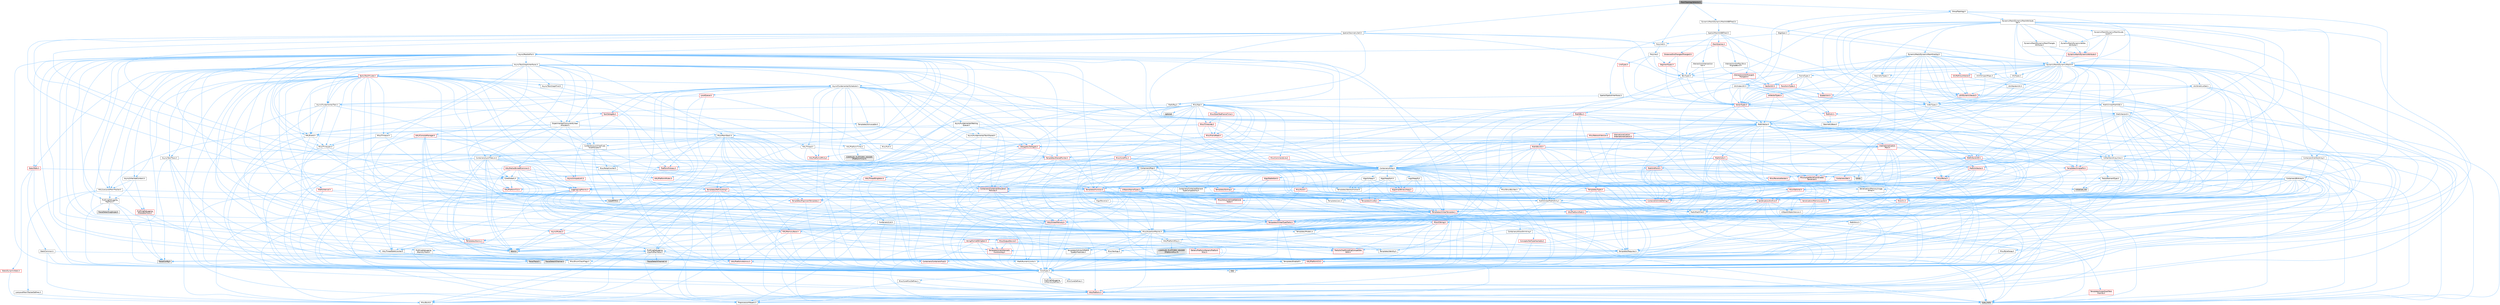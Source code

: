 digraph "MeshTopologySelector.h"
{
 // INTERACTIVE_SVG=YES
 // LATEX_PDF_SIZE
  bgcolor="transparent";
  edge [fontname=Helvetica,fontsize=10,labelfontname=Helvetica,labelfontsize=10];
  node [fontname=Helvetica,fontsize=10,shape=box,height=0.2,width=0.4];
  Node1 [id="Node000001",label="MeshTopologySelector.h",height=0.2,width=0.4,color="gray40", fillcolor="grey60", style="filled", fontcolor="black",tooltip=" "];
  Node1 -> Node2 [id="edge1_Node000001_Node000002",color="steelblue1",style="solid",tooltip=" "];
  Node2 [id="Node000002",label="Spatial/GeometrySet3.h",height=0.2,width=0.4,color="grey40", fillcolor="white", style="filled",URL="$d2/d39/GeometrySet3_8h.html",tooltip=" "];
  Node2 -> Node3 [id="edge2_Node000002_Node000003",color="steelblue1",style="solid",tooltip=" "];
  Node3 [id="Node000003",label="Async/ParallelFor.h",height=0.2,width=0.4,color="grey40", fillcolor="white", style="filled",URL="$d2/da1/ParallelFor_8h.html",tooltip=" "];
  Node3 -> Node4 [id="edge3_Node000003_Node000004",color="steelblue1",style="solid",tooltip=" "];
  Node4 [id="Node000004",label="AutoRTFM.h",height=0.2,width=0.4,color="grey60", fillcolor="#E0E0E0", style="filled",tooltip=" "];
  Node3 -> Node5 [id="edge4_Node000003_Node000005",color="steelblue1",style="solid",tooltip=" "];
  Node5 [id="Node000005",label="Async/Fundamental/Scheduler.h",height=0.2,width=0.4,color="grey40", fillcolor="white", style="filled",URL="$d7/d7f/Scheduler_8h.html",tooltip=" "];
  Node5 -> Node6 [id="edge5_Node000005_Node000006",color="steelblue1",style="solid",tooltip=" "];
  Node6 [id="Node000006",label="Async/Fundamental/Task.h",height=0.2,width=0.4,color="grey40", fillcolor="white", style="filled",URL="$d6/d93/Async_2Fundamental_2Task_8h.html",tooltip=" "];
  Node6 -> Node7 [id="edge6_Node000006_Node000007",color="steelblue1",style="solid",tooltip=" "];
  Node7 [id="Node000007",label="Logging/LogMacros.h",height=0.2,width=0.4,color="red", fillcolor="#FFF0F0", style="filled",URL="$d0/d16/LogMacros_8h.html",tooltip=" "];
  Node7 -> Node8 [id="edge7_Node000007_Node000008",color="steelblue1",style="solid",tooltip=" "];
  Node8 [id="Node000008",label="Containers/UnrealString.h",height=0.2,width=0.4,color="red", fillcolor="#FFF0F0", style="filled",URL="$d5/dba/UnrealString_8h.html",tooltip=" "];
  Node7 -> Node23 [id="edge8_Node000007_Node000023",color="steelblue1",style="solid",tooltip=" "];
  Node23 [id="Node000023",label="CoreTypes.h",height=0.2,width=0.4,color="grey40", fillcolor="white", style="filled",URL="$dc/dec/CoreTypes_8h.html",tooltip=" "];
  Node23 -> Node13 [id="edge9_Node000023_Node000013",color="steelblue1",style="solid",tooltip=" "];
  Node13 [id="Node000013",label="HAL/Platform.h",height=0.2,width=0.4,color="red", fillcolor="#FFF0F0", style="filled",URL="$d9/dd0/Platform_8h.html",tooltip=" "];
  Node13 -> Node14 [id="edge10_Node000013_Node000014",color="steelblue1",style="solid",tooltip=" "];
  Node14 [id="Node000014",label="Misc/Build.h",height=0.2,width=0.4,color="grey40", fillcolor="white", style="filled",URL="$d3/dbb/Build_8h.html",tooltip=" "];
  Node13 -> Node16 [id="edge11_Node000013_Node000016",color="steelblue1",style="solid",tooltip=" "];
  Node16 [id="Node000016",label="type_traits",height=0.2,width=0.4,color="grey60", fillcolor="#E0E0E0", style="filled",tooltip=" "];
  Node13 -> Node17 [id="edge12_Node000013_Node000017",color="steelblue1",style="solid",tooltip=" "];
  Node17 [id="Node000017",label="PreprocessorHelpers.h",height=0.2,width=0.4,color="grey40", fillcolor="white", style="filled",URL="$db/ddb/PreprocessorHelpers_8h.html",tooltip=" "];
  Node23 -> Node24 [id="edge13_Node000023_Node000024",color="steelblue1",style="solid",tooltip=" "];
  Node24 [id="Node000024",label="ProfilingDebugging\l/UMemoryDefines.h",height=0.2,width=0.4,color="grey40", fillcolor="white", style="filled",URL="$d2/da2/UMemoryDefines_8h.html",tooltip=" "];
  Node23 -> Node25 [id="edge14_Node000023_Node000025",color="steelblue1",style="solid",tooltip=" "];
  Node25 [id="Node000025",label="Misc/CoreMiscDefines.h",height=0.2,width=0.4,color="grey40", fillcolor="white", style="filled",URL="$da/d38/CoreMiscDefines_8h.html",tooltip=" "];
  Node25 -> Node13 [id="edge15_Node000025_Node000013",color="steelblue1",style="solid",tooltip=" "];
  Node25 -> Node17 [id="edge16_Node000025_Node000017",color="steelblue1",style="solid",tooltip=" "];
  Node23 -> Node26 [id="edge17_Node000023_Node000026",color="steelblue1",style="solid",tooltip=" "];
  Node26 [id="Node000026",label="Misc/CoreDefines.h",height=0.2,width=0.4,color="grey40", fillcolor="white", style="filled",URL="$d3/dd2/CoreDefines_8h.html",tooltip=" "];
  Node7 -> Node17 [id="edge18_Node000007_Node000017",color="steelblue1",style="solid",tooltip=" "];
  Node7 -> Node33 [id="edge19_Node000007_Node000033",color="steelblue1",style="solid",tooltip=" "];
  Node33 [id="Node000033",label="Misc/AssertionMacros.h",height=0.2,width=0.4,color="grey40", fillcolor="white", style="filled",URL="$d0/dfa/AssertionMacros_8h.html",tooltip=" "];
  Node33 -> Node23 [id="edge20_Node000033_Node000023",color="steelblue1",style="solid",tooltip=" "];
  Node33 -> Node13 [id="edge21_Node000033_Node000013",color="steelblue1",style="solid",tooltip=" "];
  Node33 -> Node34 [id="edge22_Node000033_Node000034",color="steelblue1",style="solid",tooltip=" "];
  Node34 [id="Node000034",label="HAL/PlatformMisc.h",height=0.2,width=0.4,color="grey40", fillcolor="white", style="filled",URL="$d0/df5/PlatformMisc_8h.html",tooltip=" "];
  Node34 -> Node23 [id="edge23_Node000034_Node000023",color="steelblue1",style="solid",tooltip=" "];
  Node34 -> Node35 [id="edge24_Node000034_Node000035",color="steelblue1",style="solid",tooltip=" "];
  Node35 [id="Node000035",label="GenericPlatform/GenericPlatform\lMisc.h",height=0.2,width=0.4,color="red", fillcolor="#FFF0F0", style="filled",URL="$db/d9a/GenericPlatformMisc_8h.html",tooltip=" "];
  Node35 -> Node23 [id="edge25_Node000035_Node000023",color="steelblue1",style="solid",tooltip=" "];
  Node35 -> Node42 [id="edge26_Node000035_Node000042",color="steelblue1",style="solid",tooltip=" "];
  Node42 [id="Node000042",label="HAL/PlatformCrt.h",height=0.2,width=0.4,color="red", fillcolor="#FFF0F0", style="filled",URL="$d8/d75/PlatformCrt_8h.html",tooltip=" "];
  Node42 -> Node43 [id="edge27_Node000042_Node000043",color="steelblue1",style="solid",tooltip=" "];
  Node43 [id="Node000043",label="new",height=0.2,width=0.4,color="grey60", fillcolor="#E0E0E0", style="filled",tooltip=" "];
  Node35 -> Node52 [id="edge28_Node000035_Node000052",color="steelblue1",style="solid",tooltip=" "];
  Node52 [id="Node000052",label="Math/NumericLimits.h",height=0.2,width=0.4,color="grey40", fillcolor="white", style="filled",URL="$df/d1b/NumericLimits_8h.html",tooltip=" "];
  Node52 -> Node23 [id="edge29_Node000052_Node000023",color="steelblue1",style="solid",tooltip=" "];
  Node35 -> Node54 [id="edge30_Node000035_Node000054",color="steelblue1",style="solid",tooltip=" "];
  Node54 [id="Node000054",label="Misc/EnumClassFlags.h",height=0.2,width=0.4,color="grey40", fillcolor="white", style="filled",URL="$d8/de7/EnumClassFlags_8h.html",tooltip=" "];
  Node34 -> Node57 [id="edge31_Node000034_Node000057",color="steelblue1",style="solid",tooltip=" "];
  Node57 [id="Node000057",label="COMPILED_PLATFORM_HEADER\l(PlatformMisc.h)",height=0.2,width=0.4,color="grey60", fillcolor="#E0E0E0", style="filled",tooltip=" "];
  Node34 -> Node58 [id="edge32_Node000034_Node000058",color="steelblue1",style="solid",tooltip=" "];
  Node58 [id="Node000058",label="ProfilingDebugging\l/CpuProfilerTrace.h",height=0.2,width=0.4,color="grey40", fillcolor="white", style="filled",URL="$da/dcb/CpuProfilerTrace_8h.html",tooltip=" "];
  Node58 -> Node23 [id="edge33_Node000058_Node000023",color="steelblue1",style="solid",tooltip=" "];
  Node58 -> Node12 [id="edge34_Node000058_Node000012",color="steelblue1",style="solid",tooltip=" "];
  Node12 [id="Node000012",label="Containers/ContainersFwd.h",height=0.2,width=0.4,color="red", fillcolor="#FFF0F0", style="filled",URL="$d4/d0a/ContainersFwd_8h.html",tooltip=" "];
  Node12 -> Node13 [id="edge35_Node000012_Node000013",color="steelblue1",style="solid",tooltip=" "];
  Node12 -> Node23 [id="edge36_Node000012_Node000023",color="steelblue1",style="solid",tooltip=" "];
  Node58 -> Node59 [id="edge37_Node000058_Node000059",color="steelblue1",style="solid",tooltip=" "];
  Node59 [id="Node000059",label="HAL/PlatformAtomics.h",height=0.2,width=0.4,color="red", fillcolor="#FFF0F0", style="filled",URL="$d3/d36/PlatformAtomics_8h.html",tooltip=" "];
  Node59 -> Node23 [id="edge38_Node000059_Node000023",color="steelblue1",style="solid",tooltip=" "];
  Node58 -> Node17 [id="edge39_Node000058_Node000017",color="steelblue1",style="solid",tooltip=" "];
  Node58 -> Node14 [id="edge40_Node000058_Node000014",color="steelblue1",style="solid",tooltip=" "];
  Node58 -> Node62 [id="edge41_Node000058_Node000062",color="steelblue1",style="solid",tooltip=" "];
  Node62 [id="Node000062",label="Trace/Config.h",height=0.2,width=0.4,color="grey60", fillcolor="#E0E0E0", style="filled",tooltip=" "];
  Node58 -> Node63 [id="edge42_Node000058_Node000063",color="steelblue1",style="solid",tooltip=" "];
  Node63 [id="Node000063",label="Trace/Detail/Channel.h",height=0.2,width=0.4,color="grey60", fillcolor="#E0E0E0", style="filled",tooltip=" "];
  Node58 -> Node64 [id="edge43_Node000058_Node000064",color="steelblue1",style="solid",tooltip=" "];
  Node64 [id="Node000064",label="Trace/Detail/Channel.inl",height=0.2,width=0.4,color="grey60", fillcolor="#E0E0E0", style="filled",tooltip=" "];
  Node58 -> Node65 [id="edge44_Node000058_Node000065",color="steelblue1",style="solid",tooltip=" "];
  Node65 [id="Node000065",label="Trace/Trace.h",height=0.2,width=0.4,color="grey60", fillcolor="#E0E0E0", style="filled",tooltip=" "];
  Node33 -> Node17 [id="edge45_Node000033_Node000017",color="steelblue1",style="solid",tooltip=" "];
  Node33 -> Node66 [id="edge46_Node000033_Node000066",color="steelblue1",style="solid",tooltip=" "];
  Node66 [id="Node000066",label="Templates/EnableIf.h",height=0.2,width=0.4,color="grey40", fillcolor="white", style="filled",URL="$d7/d60/EnableIf_8h.html",tooltip=" "];
  Node66 -> Node23 [id="edge47_Node000066_Node000023",color="steelblue1",style="solid",tooltip=" "];
  Node33 -> Node67 [id="edge48_Node000033_Node000067",color="steelblue1",style="solid",tooltip=" "];
  Node67 [id="Node000067",label="Templates/IsArrayOrRefOf\lTypeByPredicate.h",height=0.2,width=0.4,color="grey40", fillcolor="white", style="filled",URL="$d6/da1/IsArrayOrRefOfTypeByPredicate_8h.html",tooltip=" "];
  Node67 -> Node23 [id="edge49_Node000067_Node000023",color="steelblue1",style="solid",tooltip=" "];
  Node33 -> Node68 [id="edge50_Node000033_Node000068",color="steelblue1",style="solid",tooltip=" "];
  Node68 [id="Node000068",label="Templates/IsValidVariadic\lFunctionArg.h",height=0.2,width=0.4,color="red", fillcolor="#FFF0F0", style="filled",URL="$d0/dc8/IsValidVariadicFunctionArg_8h.html",tooltip=" "];
  Node68 -> Node23 [id="edge51_Node000068_Node000023",color="steelblue1",style="solid",tooltip=" "];
  Node68 -> Node16 [id="edge52_Node000068_Node000016",color="steelblue1",style="solid",tooltip=" "];
  Node33 -> Node70 [id="edge53_Node000033_Node000070",color="steelblue1",style="solid",tooltip=" "];
  Node70 [id="Node000070",label="Traits/IsCharEncodingCompatible\lWith.h",height=0.2,width=0.4,color="red", fillcolor="#FFF0F0", style="filled",URL="$df/dd1/IsCharEncodingCompatibleWith_8h.html",tooltip=" "];
  Node70 -> Node16 [id="edge54_Node000070_Node000016",color="steelblue1",style="solid",tooltip=" "];
  Node33 -> Node72 [id="edge55_Node000033_Node000072",color="steelblue1",style="solid",tooltip=" "];
  Node72 [id="Node000072",label="Misc/VarArgs.h",height=0.2,width=0.4,color="grey40", fillcolor="white", style="filled",URL="$d5/d6f/VarArgs_8h.html",tooltip=" "];
  Node72 -> Node23 [id="edge56_Node000072_Node000023",color="steelblue1",style="solid",tooltip=" "];
  Node33 -> Node73 [id="edge57_Node000033_Node000073",color="steelblue1",style="solid",tooltip=" "];
  Node73 [id="Node000073",label="String/FormatStringSan.h",height=0.2,width=0.4,color="red", fillcolor="#FFF0F0", style="filled",URL="$d3/d8b/FormatStringSan_8h.html",tooltip=" "];
  Node73 -> Node16 [id="edge58_Node000073_Node000016",color="steelblue1",style="solid",tooltip=" "];
  Node73 -> Node23 [id="edge59_Node000073_Node000023",color="steelblue1",style="solid",tooltip=" "];
  Node73 -> Node74 [id="edge60_Node000073_Node000074",color="steelblue1",style="solid",tooltip=" "];
  Node74 [id="Node000074",label="Templates/Requires.h",height=0.2,width=0.4,color="grey40", fillcolor="white", style="filled",URL="$dc/d96/Requires_8h.html",tooltip=" "];
  Node74 -> Node66 [id="edge61_Node000074_Node000066",color="steelblue1",style="solid",tooltip=" "];
  Node74 -> Node16 [id="edge62_Node000074_Node000016",color="steelblue1",style="solid",tooltip=" "];
  Node73 -> Node75 [id="edge63_Node000073_Node000075",color="steelblue1",style="solid",tooltip=" "];
  Node75 [id="Node000075",label="Templates/Identity.h",height=0.2,width=0.4,color="grey40", fillcolor="white", style="filled",URL="$d0/dd5/Identity_8h.html",tooltip=" "];
  Node73 -> Node68 [id="edge64_Node000073_Node000068",color="steelblue1",style="solid",tooltip=" "];
  Node73 -> Node12 [id="edge65_Node000073_Node000012",color="steelblue1",style="solid",tooltip=" "];
  Node33 -> Node79 [id="edge66_Node000033_Node000079",color="steelblue1",style="solid",tooltip=" "];
  Node79 [id="Node000079",label="atomic",height=0.2,width=0.4,color="grey60", fillcolor="#E0E0E0", style="filled",tooltip=" "];
  Node7 -> Node14 [id="edge67_Node000007_Node000014",color="steelblue1",style="solid",tooltip=" "];
  Node7 -> Node72 [id="edge68_Node000007_Node000072",color="steelblue1",style="solid",tooltip=" "];
  Node7 -> Node73 [id="edge69_Node000007_Node000073",color="steelblue1",style="solid",tooltip=" "];
  Node7 -> Node66 [id="edge70_Node000007_Node000066",color="steelblue1",style="solid",tooltip=" "];
  Node7 -> Node67 [id="edge71_Node000007_Node000067",color="steelblue1",style="solid",tooltip=" "];
  Node7 -> Node68 [id="edge72_Node000007_Node000068",color="steelblue1",style="solid",tooltip=" "];
  Node7 -> Node70 [id="edge73_Node000007_Node000070",color="steelblue1",style="solid",tooltip=" "];
  Node7 -> Node16 [id="edge74_Node000007_Node000016",color="steelblue1",style="solid",tooltip=" "];
  Node6 -> Node54 [id="edge75_Node000006_Node000054",color="steelblue1",style="solid",tooltip=" "];
  Node6 -> Node189 [id="edge76_Node000006_Node000189",color="steelblue1",style="solid",tooltip=" "];
  Node189 [id="Node000189",label="TaskDelegate.h",height=0.2,width=0.4,color="red", fillcolor="#FFF0F0", style="filled",URL="$de/db1/TaskDelegate_8h.html",tooltip=" "];
  Node189 -> Node190 [id="edge77_Node000189_Node000190",color="steelblue1",style="solid",tooltip=" "];
  Node190 [id="Node000190",label="Experimental/ConcurrentLinear\lAllocator.h",height=0.2,width=0.4,color="grey40", fillcolor="white", style="filled",URL="$d7/d84/ConcurrentLinearAllocator_8h.html",tooltip=" "];
  Node190 -> Node79 [id="edge78_Node000190_Node000079",color="steelblue1",style="solid",tooltip=" "];
  Node190 -> Node16 [id="edge79_Node000190_Node000016",color="steelblue1",style="solid",tooltip=" "];
  Node190 -> Node80 [id="edge80_Node000190_Node000080",color="steelblue1",style="solid",tooltip=" "];
  Node80 [id="Node000080",label="HAL/UnrealMemory.h",height=0.2,width=0.4,color="red", fillcolor="#FFF0F0", style="filled",URL="$d9/d96/UnrealMemory_8h.html",tooltip=" "];
  Node80 -> Node23 [id="edge81_Node000080_Node000023",color="steelblue1",style="solid",tooltip=" "];
  Node80 -> Node84 [id="edge82_Node000080_Node000084",color="steelblue1",style="solid",tooltip=" "];
  Node84 [id="Node000084",label="HAL/MemoryBase.h",height=0.2,width=0.4,color="red", fillcolor="#FFF0F0", style="filled",URL="$d6/d9f/MemoryBase_8h.html",tooltip=" "];
  Node84 -> Node23 [id="edge83_Node000084_Node000023",color="steelblue1",style="solid",tooltip=" "];
  Node84 -> Node59 [id="edge84_Node000084_Node000059",color="steelblue1",style="solid",tooltip=" "];
  Node84 -> Node42 [id="edge85_Node000084_Node000042",color="steelblue1",style="solid",tooltip=" "];
  Node84 -> Node86 [id="edge86_Node000084_Node000086",color="steelblue1",style="solid",tooltip=" "];
  Node86 [id="Node000086",label="Misc/OutputDevice.h",height=0.2,width=0.4,color="red", fillcolor="#FFF0F0", style="filled",URL="$d7/d32/OutputDevice_8h.html",tooltip=" "];
  Node86 -> Node23 [id="edge87_Node000086_Node000023",color="steelblue1",style="solid",tooltip=" "];
  Node86 -> Node72 [id="edge88_Node000086_Node000072",color="steelblue1",style="solid",tooltip=" "];
  Node86 -> Node67 [id="edge89_Node000086_Node000067",color="steelblue1",style="solid",tooltip=" "];
  Node86 -> Node68 [id="edge90_Node000086_Node000068",color="steelblue1",style="solid",tooltip=" "];
  Node86 -> Node70 [id="edge91_Node000086_Node000070",color="steelblue1",style="solid",tooltip=" "];
  Node84 -> Node87 [id="edge92_Node000084_Node000087",color="steelblue1",style="solid",tooltip=" "];
  Node87 [id="Node000087",label="Templates/Atomic.h",height=0.2,width=0.4,color="red", fillcolor="#FFF0F0", style="filled",URL="$d3/d91/Atomic_8h.html",tooltip=" "];
  Node87 -> Node88 [id="edge93_Node000087_Node000088",color="steelblue1",style="solid",tooltip=" "];
  Node88 [id="Node000088",label="HAL/ThreadSafeCounter.h",height=0.2,width=0.4,color="grey40", fillcolor="white", style="filled",URL="$dc/dc9/ThreadSafeCounter_8h.html",tooltip=" "];
  Node88 -> Node23 [id="edge94_Node000088_Node000023",color="steelblue1",style="solid",tooltip=" "];
  Node88 -> Node59 [id="edge95_Node000088_Node000059",color="steelblue1",style="solid",tooltip=" "];
  Node87 -> Node79 [id="edge96_Node000087_Node000079",color="steelblue1",style="solid",tooltip=" "];
  Node80 -> Node98 [id="edge97_Node000080_Node000098",color="steelblue1",style="solid",tooltip=" "];
  Node98 [id="Node000098",label="ProfilingDebugging\l/MemoryTrace.h",height=0.2,width=0.4,color="grey40", fillcolor="white", style="filled",URL="$da/dd7/MemoryTrace_8h.html",tooltip=" "];
  Node98 -> Node13 [id="edge98_Node000098_Node000013",color="steelblue1",style="solid",tooltip=" "];
  Node98 -> Node54 [id="edge99_Node000098_Node000054",color="steelblue1",style="solid",tooltip=" "];
  Node98 -> Node62 [id="edge100_Node000098_Node000062",color="steelblue1",style="solid",tooltip=" "];
  Node98 -> Node65 [id="edge101_Node000098_Node000065",color="steelblue1",style="solid",tooltip=" "];
  Node190 -> Node191 [id="edge102_Node000190_Node000191",color="steelblue1",style="solid",tooltip=" "];
  Node191 [id="Node000191",label="HAL/LowLevelMemTracker.h",height=0.2,width=0.4,color="grey40", fillcolor="white", style="filled",URL="$d0/d14/LowLevelMemTracker_8h.html",tooltip=" "];
  Node191 -> Node23 [id="edge103_Node000191_Node000023",color="steelblue1",style="solid",tooltip=" "];
  Node191 -> Node192 [id="edge104_Node000191_Node000192",color="steelblue1",style="solid",tooltip=" "];
  Node192 [id="Node000192",label="LowLevelMemTrackerDefines.h",height=0.2,width=0.4,color="grey40", fillcolor="white", style="filled",URL="$d0/d28/LowLevelMemTrackerDefines_8h.html",tooltip=" "];
  Node192 -> Node14 [id="edge105_Node000192_Node000014",color="steelblue1",style="solid",tooltip=" "];
  Node191 -> Node193 [id="edge106_Node000191_Node000193",color="steelblue1",style="solid",tooltip=" "];
  Node193 [id="Node000193",label="ProfilingDebugging\l/TagTrace.h",height=0.2,width=0.4,color="grey40", fillcolor="white", style="filled",URL="$de/d56/TagTrace_8h.html",tooltip=" "];
  Node193 -> Node23 [id="edge107_Node000193_Node000023",color="steelblue1",style="solid",tooltip=" "];
  Node193 -> Node98 [id="edge108_Node000193_Node000098",color="steelblue1",style="solid",tooltip=" "];
  Node193 -> Node62 [id="edge109_Node000193_Node000062",color="steelblue1",style="solid",tooltip=" "];
  Node193 -> Node194 [id="edge110_Node000193_Node000194",color="steelblue1",style="solid",tooltip=" "];
  Node194 [id="Node000194",label="Trace/Detail/LogScope.h",height=0.2,width=0.4,color="grey60", fillcolor="#E0E0E0", style="filled",tooltip=" "];
  Node191 -> Node4 [id="edge111_Node000191_Node000004",color="steelblue1",style="solid",tooltip=" "];
  Node190 -> Node195 [id="edge112_Node000190_Node000195",color="steelblue1",style="solid",tooltip=" "];
  Node195 [id="Node000195",label="HAL/MallocBinnedCommon.h",height=0.2,width=0.4,color="red", fillcolor="#FFF0F0", style="filled",URL="$d9/d32/MallocBinnedCommon_8h.html",tooltip=" "];
  Node195 -> Node23 [id="edge113_Node000195_Node000023",color="steelblue1",style="solid",tooltip=" "];
  Node195 -> Node196 [id="edge114_Node000195_Node000196",color="steelblue1",style="solid",tooltip=" "];
  Node196 [id="Node000196",label="CoreGlobals.h",height=0.2,width=0.4,color="grey40", fillcolor="white", style="filled",URL="$d5/d8c/CoreGlobals_8h.html",tooltip=" "];
  Node196 -> Node8 [id="edge115_Node000196_Node000008",color="steelblue1",style="solid",tooltip=" "];
  Node196 -> Node23 [id="edge116_Node000196_Node000023",color="steelblue1",style="solid",tooltip=" "];
  Node196 -> Node197 [id="edge117_Node000196_Node000197",color="steelblue1",style="solid",tooltip=" "];
  Node197 [id="Node000197",label="HAL/PlatformTLS.h",height=0.2,width=0.4,color="red", fillcolor="#FFF0F0", style="filled",URL="$d0/def/PlatformTLS_8h.html",tooltip=" "];
  Node197 -> Node23 [id="edge118_Node000197_Node000023",color="steelblue1",style="solid",tooltip=" "];
  Node196 -> Node7 [id="edge119_Node000196_Node000007",color="steelblue1",style="solid",tooltip=" "];
  Node196 -> Node14 [id="edge120_Node000196_Node000014",color="steelblue1",style="solid",tooltip=" "];
  Node196 -> Node54 [id="edge121_Node000196_Node000054",color="steelblue1",style="solid",tooltip=" "];
  Node196 -> Node86 [id="edge122_Node000196_Node000086",color="steelblue1",style="solid",tooltip=" "];
  Node196 -> Node58 [id="edge123_Node000196_Node000058",color="steelblue1",style="solid",tooltip=" "];
  Node196 -> Node87 [id="edge124_Node000196_Node000087",color="steelblue1",style="solid",tooltip=" "];
  Node196 -> Node32 [id="edge125_Node000196_Node000032",color="steelblue1",style="solid",tooltip=" "];
  Node32 [id="Node000032",label="UObject/NameTypes.h",height=0.2,width=0.4,color="red", fillcolor="#FFF0F0", style="filled",URL="$d6/d35/NameTypes_8h.html",tooltip=" "];
  Node32 -> Node23 [id="edge126_Node000032_Node000023",color="steelblue1",style="solid",tooltip=" "];
  Node32 -> Node33 [id="edge127_Node000032_Node000033",color="steelblue1",style="solid",tooltip=" "];
  Node32 -> Node80 [id="edge128_Node000032_Node000080",color="steelblue1",style="solid",tooltip=" "];
  Node32 -> Node100 [id="edge129_Node000032_Node000100",color="steelblue1",style="solid",tooltip=" "];
  Node100 [id="Node000100",label="Templates/UnrealTypeTraits.h",height=0.2,width=0.4,color="red", fillcolor="#FFF0F0", style="filled",URL="$d2/d2d/UnrealTypeTraits_8h.html",tooltip=" "];
  Node100 -> Node23 [id="edge130_Node000100_Node000023",color="steelblue1",style="solid",tooltip=" "];
  Node100 -> Node33 [id="edge131_Node000100_Node000033",color="steelblue1",style="solid",tooltip=" "];
  Node100 -> Node66 [id="edge132_Node000100_Node000066",color="steelblue1",style="solid",tooltip=" "];
  Node100 -> Node102 [id="edge133_Node000100_Node000102",color="steelblue1",style="solid",tooltip=" "];
  Node102 [id="Node000102",label="Templates/Models.h",height=0.2,width=0.4,color="grey40", fillcolor="white", style="filled",URL="$d3/d0c/Models_8h.html",tooltip=" "];
  Node102 -> Node75 [id="edge134_Node000102_Node000075",color="steelblue1",style="solid",tooltip=" "];
  Node32 -> Node105 [id="edge135_Node000032_Node000105",color="steelblue1",style="solid",tooltip=" "];
  Node105 [id="Node000105",label="Templates/UnrealTemplate.h",height=0.2,width=0.4,color="red", fillcolor="#FFF0F0", style="filled",URL="$d4/d24/UnrealTemplate_8h.html",tooltip=" "];
  Node105 -> Node23 [id="edge136_Node000105_Node000023",color="steelblue1",style="solid",tooltip=" "];
  Node105 -> Node80 [id="edge137_Node000105_Node000080",color="steelblue1",style="solid",tooltip=" "];
  Node105 -> Node100 [id="edge138_Node000105_Node000100",color="steelblue1",style="solid",tooltip=" "];
  Node105 -> Node74 [id="edge139_Node000105_Node000074",color="steelblue1",style="solid",tooltip=" "];
  Node105 -> Node75 [id="edge140_Node000105_Node000075",color="steelblue1",style="solid",tooltip=" "];
  Node105 -> Node16 [id="edge141_Node000105_Node000016",color="steelblue1",style="solid",tooltip=" "];
  Node32 -> Node8 [id="edge142_Node000032_Node000008",color="steelblue1",style="solid",tooltip=" "];
  Node32 -> Node87 [id="edge143_Node000032_Node000087",color="steelblue1",style="solid",tooltip=" "];
  Node32 -> Node145 [id="edge144_Node000032_Node000145",color="steelblue1",style="solid",tooltip=" "];
  Node145 [id="Node000145",label="Serialization/MemoryLayout.h",height=0.2,width=0.4,color="red", fillcolor="#FFF0F0", style="filled",URL="$d7/d66/MemoryLayout_8h.html",tooltip=" "];
  Node145 -> Node80 [id="edge145_Node000145_Node000080",color="steelblue1",style="solid",tooltip=" "];
  Node145 -> Node66 [id="edge146_Node000145_Node000066",color="steelblue1",style="solid",tooltip=" "];
  Node145 -> Node102 [id="edge147_Node000145_Node000102",color="steelblue1",style="solid",tooltip=" "];
  Node145 -> Node105 [id="edge148_Node000145_Node000105",color="steelblue1",style="solid",tooltip=" "];
  Node32 -> Node128 [id="edge149_Node000032_Node000128",color="steelblue1",style="solid",tooltip=" "];
  Node128 [id="Node000128",label="Misc/IntrusiveUnsetOptional\lState.h",height=0.2,width=0.4,color="red", fillcolor="#FFF0F0", style="filled",URL="$d2/d0a/IntrusiveUnsetOptionalState_8h.html",tooltip=" "];
  Node32 -> Node65 [id="edge150_Node000032_Node000065",color="steelblue1",style="solid",tooltip=" "];
  Node196 -> Node79 [id="edge151_Node000196_Node000079",color="steelblue1",style="solid",tooltip=" "];
  Node195 -> Node79 [id="edge152_Node000195_Node000079",color="steelblue1",style="solid",tooltip=" "];
  Node195 -> Node84 [id="edge153_Node000195_Node000084",color="steelblue1",style="solid",tooltip=" "];
  Node195 -> Node112 [id="edge154_Node000195_Node000112",color="steelblue1",style="solid",tooltip=" "];
  Node112 [id="Node000112",label="HAL/PlatformMutex.h",height=0.2,width=0.4,color="red", fillcolor="#FFF0F0", style="filled",URL="$d9/d0b/PlatformMutex_8h.html",tooltip=" "];
  Node112 -> Node23 [id="edge155_Node000112_Node000023",color="steelblue1",style="solid",tooltip=" "];
  Node195 -> Node197 [id="edge156_Node000195_Node000197",color="steelblue1",style="solid",tooltip=" "];
  Node195 -> Node200 [id="edge157_Node000195_Node000200",color="steelblue1",style="solid",tooltip=" "];
  Node200 [id="Node000200",label="Async/UniqueLock.h",height=0.2,width=0.4,color="red", fillcolor="#FFF0F0", style="filled",URL="$da/dc6/UniqueLock_8h.html",tooltip=" "];
  Node200 -> Node33 [id="edge158_Node000200_Node000033",color="steelblue1",style="solid",tooltip=" "];
  Node195 -> Node177 [id="edge159_Node000195_Node000177",color="steelblue1",style="solid",tooltip=" "];
  Node177 [id="Node000177",label="Templates/AlignmentTemplates.h",height=0.2,width=0.4,color="red", fillcolor="#FFF0F0", style="filled",URL="$dd/d32/AlignmentTemplates_8h.html",tooltip=" "];
  Node177 -> Node23 [id="edge160_Node000177_Node000023",color="steelblue1",style="solid",tooltip=" "];
  Node195 -> Node7 [id="edge161_Node000195_Node000007",color="steelblue1",style="solid",tooltip=" "];
  Node190 -> Node233 [id="edge162_Node000190_Node000233",color="steelblue1",style="solid",tooltip=" "];
  Node233 [id="Node000233",label="Templates/UniquePtr.h",height=0.2,width=0.4,color="red", fillcolor="#FFF0F0", style="filled",URL="$de/d1a/UniquePtr_8h.html",tooltip=" "];
  Node233 -> Node23 [id="edge163_Node000233_Node000023",color="steelblue1",style="solid",tooltip=" "];
  Node233 -> Node105 [id="edge164_Node000233_Node000105",color="steelblue1",style="solid",tooltip=" "];
  Node233 -> Node74 [id="edge165_Node000233_Node000074",color="steelblue1",style="solid",tooltip=" "];
  Node233 -> Node145 [id="edge166_Node000233_Node000145",color="steelblue1",style="solid",tooltip=" "];
  Node233 -> Node16 [id="edge167_Node000233_Node000016",color="steelblue1",style="solid",tooltip=" "];
  Node190 -> Node100 [id="edge168_Node000190_Node000100",color="steelblue1",style="solid",tooltip=" "];
  Node190 -> Node274 [id="edge169_Node000190_Node000274",color="steelblue1",style="solid",tooltip=" "];
  Node274 [id="Node000274",label="Containers/LockFreeFixed\lSizeAllocator.h",height=0.2,width=0.4,color="grey40", fillcolor="white", style="filled",URL="$d1/d08/LockFreeFixedSizeAllocator_8h.html",tooltip=" "];
  Node274 -> Node4 [id="edge170_Node000274_Node000004",color="steelblue1",style="solid",tooltip=" "];
  Node274 -> Node33 [id="edge171_Node000274_Node000033",color="steelblue1",style="solid",tooltip=" "];
  Node274 -> Node80 [id="edge172_Node000274_Node000080",color="steelblue1",style="solid",tooltip=" "];
  Node274 -> Node275 [id="edge173_Node000274_Node000275",color="steelblue1",style="solid",tooltip=" "];
  Node275 [id="Node000275",label="Misc/NoopCounter.h",height=0.2,width=0.4,color="grey40", fillcolor="white", style="filled",URL="$dd/dff/NoopCounter_8h.html",tooltip=" "];
  Node275 -> Node23 [id="edge174_Node000275_Node000023",color="steelblue1",style="solid",tooltip=" "];
  Node274 -> Node276 [id="edge175_Node000274_Node000276",color="steelblue1",style="solid",tooltip=" "];
  Node276 [id="Node000276",label="Containers/LockFreeList.h",height=0.2,width=0.4,color="grey40", fillcolor="white", style="filled",URL="$d4/de7/LockFreeList_8h.html",tooltip=" "];
  Node276 -> Node127 [id="edge176_Node000276_Node000127",color="steelblue1",style="solid",tooltip=" "];
  Node127 [id="Node000127",label="Containers/Array.h",height=0.2,width=0.4,color="grey40", fillcolor="white", style="filled",URL="$df/dd0/Array_8h.html",tooltip=" "];
  Node127 -> Node23 [id="edge177_Node000127_Node000023",color="steelblue1",style="solid",tooltip=" "];
  Node127 -> Node33 [id="edge178_Node000127_Node000033",color="steelblue1",style="solid",tooltip=" "];
  Node127 -> Node128 [id="edge179_Node000127_Node000128",color="steelblue1",style="solid",tooltip=" "];
  Node127 -> Node130 [id="edge180_Node000127_Node000130",color="steelblue1",style="solid",tooltip=" "];
  Node130 [id="Node000130",label="Misc/ReverseIterate.h",height=0.2,width=0.4,color="red", fillcolor="#FFF0F0", style="filled",URL="$db/de3/ReverseIterate_8h.html",tooltip=" "];
  Node130 -> Node13 [id="edge181_Node000130_Node000013",color="steelblue1",style="solid",tooltip=" "];
  Node127 -> Node80 [id="edge182_Node000127_Node000080",color="steelblue1",style="solid",tooltip=" "];
  Node127 -> Node100 [id="edge183_Node000127_Node000100",color="steelblue1",style="solid",tooltip=" "];
  Node127 -> Node105 [id="edge184_Node000127_Node000105",color="steelblue1",style="solid",tooltip=" "];
  Node127 -> Node132 [id="edge185_Node000127_Node000132",color="steelblue1",style="solid",tooltip=" "];
  Node132 [id="Node000132",label="Containers/AllowShrinking.h",height=0.2,width=0.4,color="grey40", fillcolor="white", style="filled",URL="$d7/d1a/AllowShrinking_8h.html",tooltip=" "];
  Node132 -> Node23 [id="edge186_Node000132_Node000023",color="steelblue1",style="solid",tooltip=" "];
  Node127 -> Node115 [id="edge187_Node000127_Node000115",color="steelblue1",style="solid",tooltip=" "];
  Node115 [id="Node000115",label="Containers/ContainerAllocation\lPolicies.h",height=0.2,width=0.4,color="red", fillcolor="#FFF0F0", style="filled",URL="$d7/dff/ContainerAllocationPolicies_8h.html",tooltip=" "];
  Node115 -> Node23 [id="edge188_Node000115_Node000023",color="steelblue1",style="solid",tooltip=" "];
  Node115 -> Node115 [id="edge189_Node000115_Node000115",color="steelblue1",style="solid",tooltip=" "];
  Node115 -> Node117 [id="edge190_Node000115_Node000117",color="steelblue1",style="solid",tooltip=" "];
  Node117 [id="Node000117",label="HAL/PlatformMath.h",height=0.2,width=0.4,color="red", fillcolor="#FFF0F0", style="filled",URL="$dc/d53/PlatformMath_8h.html",tooltip=" "];
  Node117 -> Node23 [id="edge191_Node000117_Node000023",color="steelblue1",style="solid",tooltip=" "];
  Node115 -> Node80 [id="edge192_Node000115_Node000080",color="steelblue1",style="solid",tooltip=" "];
  Node115 -> Node52 [id="edge193_Node000115_Node000052",color="steelblue1",style="solid",tooltip=" "];
  Node115 -> Node33 [id="edge194_Node000115_Node000033",color="steelblue1",style="solid",tooltip=" "];
  Node115 -> Node16 [id="edge195_Node000115_Node000016",color="steelblue1",style="solid",tooltip=" "];
  Node127 -> Node133 [id="edge196_Node000127_Node000133",color="steelblue1",style="solid",tooltip=" "];
  Node133 [id="Node000133",label="Containers/ContainerElement\lTypeCompatibility.h",height=0.2,width=0.4,color="grey40", fillcolor="white", style="filled",URL="$df/ddf/ContainerElementTypeCompatibility_8h.html",tooltip=" "];
  Node133 -> Node23 [id="edge197_Node000133_Node000023",color="steelblue1",style="solid",tooltip=" "];
  Node133 -> Node100 [id="edge198_Node000133_Node000100",color="steelblue1",style="solid",tooltip=" "];
  Node127 -> Node134 [id="edge199_Node000127_Node000134",color="steelblue1",style="solid",tooltip=" "];
  Node134 [id="Node000134",label="Serialization/Archive.h",height=0.2,width=0.4,color="red", fillcolor="#FFF0F0", style="filled",URL="$d7/d3b/Archive_8h.html",tooltip=" "];
  Node134 -> Node23 [id="edge200_Node000134_Node000023",color="steelblue1",style="solid",tooltip=" "];
  Node134 -> Node39 [id="edge201_Node000134_Node000039",color="steelblue1",style="solid",tooltip=" "];
  Node39 [id="Node000039",label="Math/MathFwd.h",height=0.2,width=0.4,color="grey40", fillcolor="white", style="filled",URL="$d2/d10/MathFwd_8h.html",tooltip=" "];
  Node39 -> Node13 [id="edge202_Node000039_Node000013",color="steelblue1",style="solid",tooltip=" "];
  Node134 -> Node33 [id="edge203_Node000134_Node000033",color="steelblue1",style="solid",tooltip=" "];
  Node134 -> Node14 [id="edge204_Node000134_Node000014",color="steelblue1",style="solid",tooltip=" "];
  Node134 -> Node72 [id="edge205_Node000134_Node000072",color="steelblue1",style="solid",tooltip=" "];
  Node134 -> Node66 [id="edge206_Node000134_Node000066",color="steelblue1",style="solid",tooltip=" "];
  Node134 -> Node67 [id="edge207_Node000134_Node000067",color="steelblue1",style="solid",tooltip=" "];
  Node134 -> Node68 [id="edge208_Node000134_Node000068",color="steelblue1",style="solid",tooltip=" "];
  Node134 -> Node105 [id="edge209_Node000134_Node000105",color="steelblue1",style="solid",tooltip=" "];
  Node134 -> Node70 [id="edge210_Node000134_Node000070",color="steelblue1",style="solid",tooltip=" "];
  Node134 -> Node143 [id="edge211_Node000134_Node000143",color="steelblue1",style="solid",tooltip=" "];
  Node143 [id="Node000143",label="UObject/ObjectVersion.h",height=0.2,width=0.4,color="grey40", fillcolor="white", style="filled",URL="$da/d63/ObjectVersion_8h.html",tooltip=" "];
  Node143 -> Node23 [id="edge212_Node000143_Node000023",color="steelblue1",style="solid",tooltip=" "];
  Node127 -> Node144 [id="edge213_Node000127_Node000144",color="steelblue1",style="solid",tooltip=" "];
  Node144 [id="Node000144",label="Serialization/MemoryImage\lWriter.h",height=0.2,width=0.4,color="grey40", fillcolor="white", style="filled",URL="$d0/d08/MemoryImageWriter_8h.html",tooltip=" "];
  Node144 -> Node23 [id="edge214_Node000144_Node000023",color="steelblue1",style="solid",tooltip=" "];
  Node144 -> Node145 [id="edge215_Node000144_Node000145",color="steelblue1",style="solid",tooltip=" "];
  Node127 -> Node158 [id="edge216_Node000127_Node000158",color="steelblue1",style="solid",tooltip=" "];
  Node158 [id="Node000158",label="Algo/Heapify.h",height=0.2,width=0.4,color="grey40", fillcolor="white", style="filled",URL="$d0/d2a/Heapify_8h.html",tooltip=" "];
  Node158 -> Node159 [id="edge217_Node000158_Node000159",color="steelblue1",style="solid",tooltip=" "];
  Node159 [id="Node000159",label="Algo/Impl/BinaryHeap.h",height=0.2,width=0.4,color="red", fillcolor="#FFF0F0", style="filled",URL="$d7/da3/Algo_2Impl_2BinaryHeap_8h.html",tooltip=" "];
  Node159 -> Node160 [id="edge218_Node000159_Node000160",color="steelblue1",style="solid",tooltip=" "];
  Node160 [id="Node000160",label="Templates/Invoke.h",height=0.2,width=0.4,color="red", fillcolor="#FFF0F0", style="filled",URL="$d7/deb/Invoke_8h.html",tooltip=" "];
  Node160 -> Node23 [id="edge219_Node000160_Node000023",color="steelblue1",style="solid",tooltip=" "];
  Node160 -> Node105 [id="edge220_Node000160_Node000105",color="steelblue1",style="solid",tooltip=" "];
  Node160 -> Node16 [id="edge221_Node000160_Node000016",color="steelblue1",style="solid",tooltip=" "];
  Node159 -> Node16 [id="edge222_Node000159_Node000016",color="steelblue1",style="solid",tooltip=" "];
  Node158 -> Node164 [id="edge223_Node000158_Node000164",color="steelblue1",style="solid",tooltip=" "];
  Node164 [id="Node000164",label="Templates/IdentityFunctor.h",height=0.2,width=0.4,color="grey40", fillcolor="white", style="filled",URL="$d7/d2e/IdentityFunctor_8h.html",tooltip=" "];
  Node164 -> Node13 [id="edge224_Node000164_Node000013",color="steelblue1",style="solid",tooltip=" "];
  Node158 -> Node160 [id="edge225_Node000158_Node000160",color="steelblue1",style="solid",tooltip=" "];
  Node158 -> Node165 [id="edge226_Node000158_Node000165",color="steelblue1",style="solid",tooltip=" "];
  Node165 [id="Node000165",label="Templates/Less.h",height=0.2,width=0.4,color="grey40", fillcolor="white", style="filled",URL="$de/dc8/Less_8h.html",tooltip=" "];
  Node165 -> Node23 [id="edge227_Node000165_Node000023",color="steelblue1",style="solid",tooltip=" "];
  Node165 -> Node105 [id="edge228_Node000165_Node000105",color="steelblue1",style="solid",tooltip=" "];
  Node158 -> Node105 [id="edge229_Node000158_Node000105",color="steelblue1",style="solid",tooltip=" "];
  Node127 -> Node166 [id="edge230_Node000127_Node000166",color="steelblue1",style="solid",tooltip=" "];
  Node166 [id="Node000166",label="Algo/HeapSort.h",height=0.2,width=0.4,color="grey40", fillcolor="white", style="filled",URL="$d3/d92/HeapSort_8h.html",tooltip=" "];
  Node166 -> Node159 [id="edge231_Node000166_Node000159",color="steelblue1",style="solid",tooltip=" "];
  Node166 -> Node164 [id="edge232_Node000166_Node000164",color="steelblue1",style="solid",tooltip=" "];
  Node166 -> Node165 [id="edge233_Node000166_Node000165",color="steelblue1",style="solid",tooltip=" "];
  Node166 -> Node105 [id="edge234_Node000166_Node000105",color="steelblue1",style="solid",tooltip=" "];
  Node127 -> Node167 [id="edge235_Node000127_Node000167",color="steelblue1",style="solid",tooltip=" "];
  Node167 [id="Node000167",label="Algo/IsHeap.h",height=0.2,width=0.4,color="grey40", fillcolor="white", style="filled",URL="$de/d32/IsHeap_8h.html",tooltip=" "];
  Node167 -> Node159 [id="edge236_Node000167_Node000159",color="steelblue1",style="solid",tooltip=" "];
  Node167 -> Node164 [id="edge237_Node000167_Node000164",color="steelblue1",style="solid",tooltip=" "];
  Node167 -> Node160 [id="edge238_Node000167_Node000160",color="steelblue1",style="solid",tooltip=" "];
  Node167 -> Node165 [id="edge239_Node000167_Node000165",color="steelblue1",style="solid",tooltip=" "];
  Node167 -> Node105 [id="edge240_Node000167_Node000105",color="steelblue1",style="solid",tooltip=" "];
  Node127 -> Node159 [id="edge241_Node000127_Node000159",color="steelblue1",style="solid",tooltip=" "];
  Node127 -> Node168 [id="edge242_Node000127_Node000168",color="steelblue1",style="solid",tooltip=" "];
  Node168 [id="Node000168",label="Algo/StableSort.h",height=0.2,width=0.4,color="red", fillcolor="#FFF0F0", style="filled",URL="$d7/d3c/StableSort_8h.html",tooltip=" "];
  Node168 -> Node164 [id="edge243_Node000168_Node000164",color="steelblue1",style="solid",tooltip=" "];
  Node168 -> Node160 [id="edge244_Node000168_Node000160",color="steelblue1",style="solid",tooltip=" "];
  Node168 -> Node165 [id="edge245_Node000168_Node000165",color="steelblue1",style="solid",tooltip=" "];
  Node168 -> Node105 [id="edge246_Node000168_Node000105",color="steelblue1",style="solid",tooltip=" "];
  Node127 -> Node171 [id="edge247_Node000127_Node000171",color="steelblue1",style="solid",tooltip=" "];
  Node171 [id="Node000171",label="Concepts/GetTypeHashable.h",height=0.2,width=0.4,color="red", fillcolor="#FFF0F0", style="filled",URL="$d3/da2/GetTypeHashable_8h.html",tooltip=" "];
  Node171 -> Node23 [id="edge248_Node000171_Node000023",color="steelblue1",style="solid",tooltip=" "];
  Node127 -> Node164 [id="edge249_Node000127_Node000164",color="steelblue1",style="solid",tooltip=" "];
  Node127 -> Node160 [id="edge250_Node000127_Node000160",color="steelblue1",style="solid",tooltip=" "];
  Node127 -> Node165 [id="edge251_Node000127_Node000165",color="steelblue1",style="solid",tooltip=" "];
  Node127 -> Node172 [id="edge252_Node000127_Node000172",color="steelblue1",style="solid",tooltip=" "];
  Node172 [id="Node000172",label="Templates/LosesQualifiers\lFromTo.h",height=0.2,width=0.4,color="red", fillcolor="#FFF0F0", style="filled",URL="$d2/db3/LosesQualifiersFromTo_8h.html",tooltip=" "];
  Node172 -> Node16 [id="edge253_Node000172_Node000016",color="steelblue1",style="solid",tooltip=" "];
  Node127 -> Node74 [id="edge254_Node000127_Node000074",color="steelblue1",style="solid",tooltip=" "];
  Node127 -> Node173 [id="edge255_Node000127_Node000173",color="steelblue1",style="solid",tooltip=" "];
  Node173 [id="Node000173",label="Templates/Sorting.h",height=0.2,width=0.4,color="red", fillcolor="#FFF0F0", style="filled",URL="$d3/d9e/Sorting_8h.html",tooltip=" "];
  Node173 -> Node23 [id="edge256_Node000173_Node000023",color="steelblue1",style="solid",tooltip=" "];
  Node173 -> Node117 [id="edge257_Node000173_Node000117",color="steelblue1",style="solid",tooltip=" "];
  Node173 -> Node165 [id="edge258_Node000173_Node000165",color="steelblue1",style="solid",tooltip=" "];
  Node127 -> Node177 [id="edge259_Node000127_Node000177",color="steelblue1",style="solid",tooltip=" "];
  Node127 -> Node37 [id="edge260_Node000127_Node000037",color="steelblue1",style="solid",tooltip=" "];
  Node37 [id="Node000037",label="Traits/ElementType.h",height=0.2,width=0.4,color="grey40", fillcolor="white", style="filled",URL="$d5/d4f/ElementType_8h.html",tooltip=" "];
  Node37 -> Node13 [id="edge261_Node000037_Node000013",color="steelblue1",style="solid",tooltip=" "];
  Node37 -> Node29 [id="edge262_Node000037_Node000029",color="steelblue1",style="solid",tooltip=" "];
  Node29 [id="Node000029",label="initializer_list",height=0.2,width=0.4,color="grey60", fillcolor="#E0E0E0", style="filled",tooltip=" "];
  Node37 -> Node16 [id="edge263_Node000037_Node000016",color="steelblue1",style="solid",tooltip=" "];
  Node127 -> Node123 [id="edge264_Node000127_Node000123",color="steelblue1",style="solid",tooltip=" "];
  Node123 [id="Node000123",label="limits",height=0.2,width=0.4,color="grey60", fillcolor="#E0E0E0", style="filled",tooltip=" "];
  Node127 -> Node16 [id="edge265_Node000127_Node000016",color="steelblue1",style="solid",tooltip=" "];
  Node276 -> Node12 [id="edge266_Node000276_Node000012",color="steelblue1",style="solid",tooltip=" "];
  Node276 -> Node196 [id="edge267_Node000276_Node000196",color="steelblue1",style="solid",tooltip=" "];
  Node276 -> Node23 [id="edge268_Node000276_Node000023",color="steelblue1",style="solid",tooltip=" "];
  Node276 -> Node59 [id="edge269_Node000276_Node000059",color="steelblue1",style="solid",tooltip=" "];
  Node276 -> Node247 [id="edge270_Node000276_Node000247",color="steelblue1",style="solid",tooltip=" "];
  Node247 [id="Node000247",label="PlatformProcess.h",height=0.2,width=0.4,color="red", fillcolor="#FFF0F0", style="filled",URL="$d7/d52/PlatformProcess_8h.html",tooltip=" "];
  Node247 -> Node23 [id="edge271_Node000247_Node000023",color="steelblue1",style="solid",tooltip=" "];
  Node276 -> Node88 [id="edge272_Node000276_Node000088",color="steelblue1",style="solid",tooltip=" "];
  Node276 -> Node7 [id="edge273_Node000276_Node000007",color="steelblue1",style="solid",tooltip=" "];
  Node276 -> Node33 [id="edge274_Node000276_Node000033",color="steelblue1",style="solid",tooltip=" "];
  Node276 -> Node275 [id="edge275_Node000276_Node000275",color="steelblue1",style="solid",tooltip=" "];
  Node276 -> Node177 [id="edge276_Node000276_Node000177",color="steelblue1",style="solid",tooltip=" "];
  Node276 -> Node208 [id="edge277_Node000276_Node000208",color="steelblue1",style="solid",tooltip=" "];
  Node208 [id="Node000208",label="Templates/Function.h",height=0.2,width=0.4,color="red", fillcolor="#FFF0F0", style="filled",URL="$df/df5/Function_8h.html",tooltip=" "];
  Node208 -> Node23 [id="edge278_Node000208_Node000023",color="steelblue1",style="solid",tooltip=" "];
  Node208 -> Node33 [id="edge279_Node000208_Node000033",color="steelblue1",style="solid",tooltip=" "];
  Node208 -> Node128 [id="edge280_Node000208_Node000128",color="steelblue1",style="solid",tooltip=" "];
  Node208 -> Node80 [id="edge281_Node000208_Node000080",color="steelblue1",style="solid",tooltip=" "];
  Node208 -> Node100 [id="edge282_Node000208_Node000100",color="steelblue1",style="solid",tooltip=" "];
  Node208 -> Node160 [id="edge283_Node000208_Node000160",color="steelblue1",style="solid",tooltip=" "];
  Node208 -> Node105 [id="edge284_Node000208_Node000105",color="steelblue1",style="solid",tooltip=" "];
  Node208 -> Node74 [id="edge285_Node000208_Node000074",color="steelblue1",style="solid",tooltip=" "];
  Node208 -> Node176 [id="edge286_Node000208_Node000176",color="steelblue1",style="solid",tooltip=" "];
  Node176 [id="Node000176",label="Math/UnrealMathUtility.h",height=0.2,width=0.4,color="grey40", fillcolor="white", style="filled",URL="$db/db8/UnrealMathUtility_8h.html",tooltip=" "];
  Node176 -> Node23 [id="edge287_Node000176_Node000023",color="steelblue1",style="solid",tooltip=" "];
  Node176 -> Node33 [id="edge288_Node000176_Node000033",color="steelblue1",style="solid",tooltip=" "];
  Node176 -> Node117 [id="edge289_Node000176_Node000117",color="steelblue1",style="solid",tooltip=" "];
  Node176 -> Node39 [id="edge290_Node000176_Node000039",color="steelblue1",style="solid",tooltip=" "];
  Node176 -> Node75 [id="edge291_Node000176_Node000075",color="steelblue1",style="solid",tooltip=" "];
  Node176 -> Node74 [id="edge292_Node000176_Node000074",color="steelblue1",style="solid",tooltip=" "];
  Node208 -> Node43 [id="edge293_Node000208_Node000043",color="steelblue1",style="solid",tooltip=" "];
  Node208 -> Node16 [id="edge294_Node000208_Node000016",color="steelblue1",style="solid",tooltip=" "];
  Node276 -> Node79 [id="edge295_Node000276_Node000079",color="steelblue1",style="solid",tooltip=" "];
  Node190 -> Node277 [id="edge296_Node000190_Node000277",color="steelblue1",style="solid",tooltip=" "];
  Node277 [id="Node000277",label="Misc/MemStack.h",height=0.2,width=0.4,color="grey40", fillcolor="white", style="filled",URL="$d7/de0/MemStack_8h.html",tooltip=" "];
  Node277 -> Node115 [id="edge297_Node000277_Node000115",color="steelblue1",style="solid",tooltip=" "];
  Node277 -> Node274 [id="edge298_Node000277_Node000274",color="steelblue1",style="solid",tooltip=" "];
  Node277 -> Node196 [id="edge299_Node000277_Node000196",color="steelblue1",style="solid",tooltip=" "];
  Node277 -> Node23 [id="edge300_Node000277_Node000023",color="steelblue1",style="solid",tooltip=" "];
  Node277 -> Node84 [id="edge301_Node000277_Node000084",color="steelblue1",style="solid",tooltip=" "];
  Node277 -> Node42 [id="edge302_Node000277_Node000042",color="steelblue1",style="solid",tooltip=" "];
  Node277 -> Node88 [id="edge303_Node000277_Node000088",color="steelblue1",style="solid",tooltip=" "];
  Node277 -> Node278 [id="edge304_Node000277_Node000278",color="steelblue1",style="solid",tooltip=" "];
  Node278 [id="Node000278",label="HAL/ThreadSingleton.h",height=0.2,width=0.4,color="red", fillcolor="#FFF0F0", style="filled",URL="$d0/dd5/ThreadSingleton_8h.html",tooltip=" "];
  Node278 -> Node23 [id="edge305_Node000278_Node000023",color="steelblue1",style="solid",tooltip=" "];
  Node278 -> Node208 [id="edge306_Node000278_Node000208",color="steelblue1",style="solid",tooltip=" "];
  Node278 -> Node197 [id="edge307_Node000278_Node000197",color="steelblue1",style="solid",tooltip=" "];
  Node277 -> Node80 [id="edge308_Node000277_Node000080",color="steelblue1",style="solid",tooltip=" "];
  Node277 -> Node176 [id="edge309_Node000277_Node000176",color="steelblue1",style="solid",tooltip=" "];
  Node277 -> Node33 [id="edge310_Node000277_Node000033",color="steelblue1",style="solid",tooltip=" "];
  Node277 -> Node14 [id="edge311_Node000277_Node000014",color="steelblue1",style="solid",tooltip=" "];
  Node277 -> Node275 [id="edge312_Node000277_Node000275",color="steelblue1",style="solid",tooltip=" "];
  Node277 -> Node177 [id="edge313_Node000277_Node000177",color="steelblue1",style="solid",tooltip=" "];
  Node277 -> Node105 [id="edge314_Node000277_Node000105",color="steelblue1",style="solid",tooltip=" "];
  Node189 -> Node280 [id="edge315_Node000189_Node000280",color="steelblue1",style="solid",tooltip=" "];
  Node280 [id="Node000280",label="Templates/IsInvocable.h",height=0.2,width=0.4,color="grey40", fillcolor="white", style="filled",URL="$df/da1/IsInvocable_8h.html",tooltip=" "];
  Node280 -> Node160 [id="edge316_Node000280_Node000160",color="steelblue1",style="solid",tooltip=" "];
  Node189 -> Node16 [id="edge317_Node000189_Node000016",color="steelblue1",style="solid",tooltip=" "];
  Node6 -> Node245 [id="edge318_Node000006_Node000245",color="steelblue1",style="solid",tooltip=" "];
  Node245 [id="Node000245",label="HAL/Event.h",height=0.2,width=0.4,color="grey40", fillcolor="white", style="filled",URL="$d6/d8d/Event_8h.html",tooltip=" "];
  Node245 -> Node23 [id="edge319_Node000245_Node000023",color="steelblue1",style="solid",tooltip=" "];
  Node245 -> Node52 [id="edge320_Node000245_Node000052",color="steelblue1",style="solid",tooltip=" "];
  Node245 -> Node210 [id="edge321_Node000245_Node000210",color="steelblue1",style="solid",tooltip=" "];
  Node210 [id="Node000210",label="Misc/Timespan.h",height=0.2,width=0.4,color="grey40", fillcolor="white", style="filled",URL="$da/dd9/Timespan_8h.html",tooltip=" "];
  Node210 -> Node23 [id="edge322_Node000210_Node000023",color="steelblue1",style="solid",tooltip=" "];
  Node210 -> Node211 [id="edge323_Node000210_Node000211",color="steelblue1",style="solid",tooltip=" "];
  Node211 [id="Node000211",label="Math/Interval.h",height=0.2,width=0.4,color="red", fillcolor="#FFF0F0", style="filled",URL="$d1/d55/Interval_8h.html",tooltip=" "];
  Node211 -> Node23 [id="edge324_Node000211_Node000023",color="steelblue1",style="solid",tooltip=" "];
  Node211 -> Node100 [id="edge325_Node000211_Node000100",color="steelblue1",style="solid",tooltip=" "];
  Node211 -> Node52 [id="edge326_Node000211_Node000052",color="steelblue1",style="solid",tooltip=" "];
  Node211 -> Node176 [id="edge327_Node000211_Node000176",color="steelblue1",style="solid",tooltip=" "];
  Node210 -> Node176 [id="edge328_Node000210_Node000176",color="steelblue1",style="solid",tooltip=" "];
  Node210 -> Node33 [id="edge329_Node000210_Node000033",color="steelblue1",style="solid",tooltip=" "];
  Node245 -> Node87 [id="edge330_Node000245_Node000087",color="steelblue1",style="solid",tooltip=" "];
  Node245 -> Node212 [id="edge331_Node000245_Node000212",color="steelblue1",style="solid",tooltip=" "];
  Node212 [id="Node000212",label="Templates/SharedPointer.h",height=0.2,width=0.4,color="red", fillcolor="#FFF0F0", style="filled",URL="$d2/d17/SharedPointer_8h.html",tooltip=" "];
  Node212 -> Node23 [id="edge332_Node000212_Node000023",color="steelblue1",style="solid",tooltip=" "];
  Node212 -> Node128 [id="edge333_Node000212_Node000128",color="steelblue1",style="solid",tooltip=" "];
  Node212 -> Node33 [id="edge334_Node000212_Node000033",color="steelblue1",style="solid",tooltip=" "];
  Node212 -> Node80 [id="edge335_Node000212_Node000080",color="steelblue1",style="solid",tooltip=" "];
  Node212 -> Node127 [id="edge336_Node000212_Node000127",color="steelblue1",style="solid",tooltip=" "];
  Node212 -> Node214 [id="edge337_Node000212_Node000214",color="steelblue1",style="solid",tooltip=" "];
  Node214 [id="Node000214",label="Containers/Map.h",height=0.2,width=0.4,color="grey40", fillcolor="white", style="filled",URL="$df/d79/Map_8h.html",tooltip=" "];
  Node214 -> Node23 [id="edge338_Node000214_Node000023",color="steelblue1",style="solid",tooltip=" "];
  Node214 -> Node215 [id="edge339_Node000214_Node000215",color="steelblue1",style="solid",tooltip=" "];
  Node215 [id="Node000215",label="Algo/Reverse.h",height=0.2,width=0.4,color="grey40", fillcolor="white", style="filled",URL="$d5/d93/Reverse_8h.html",tooltip=" "];
  Node215 -> Node23 [id="edge340_Node000215_Node000023",color="steelblue1",style="solid",tooltip=" "];
  Node215 -> Node105 [id="edge341_Node000215_Node000105",color="steelblue1",style="solid",tooltip=" "];
  Node214 -> Node133 [id="edge342_Node000214_Node000133",color="steelblue1",style="solid",tooltip=" "];
  Node214 -> Node216 [id="edge343_Node000214_Node000216",color="steelblue1",style="solid",tooltip=" "];
  Node216 [id="Node000216",label="Containers/Set.h",height=0.2,width=0.4,color="red", fillcolor="#FFF0F0", style="filled",URL="$d4/d45/Set_8h.html",tooltip=" "];
  Node216 -> Node115 [id="edge344_Node000216_Node000115",color="steelblue1",style="solid",tooltip=" "];
  Node216 -> Node133 [id="edge345_Node000216_Node000133",color="steelblue1",style="solid",tooltip=" "];
  Node216 -> Node12 [id="edge346_Node000216_Node000012",color="steelblue1",style="solid",tooltip=" "];
  Node216 -> Node176 [id="edge347_Node000216_Node000176",color="steelblue1",style="solid",tooltip=" "];
  Node216 -> Node33 [id="edge348_Node000216_Node000033",color="steelblue1",style="solid",tooltip=" "];
  Node216 -> Node236 [id="edge349_Node000216_Node000236",color="steelblue1",style="solid",tooltip=" "];
  Node236 [id="Node000236",label="Misc/StructBuilder.h",height=0.2,width=0.4,color="grey40", fillcolor="white", style="filled",URL="$d9/db3/StructBuilder_8h.html",tooltip=" "];
  Node236 -> Node23 [id="edge350_Node000236_Node000023",color="steelblue1",style="solid",tooltip=" "];
  Node236 -> Node176 [id="edge351_Node000236_Node000176",color="steelblue1",style="solid",tooltip=" "];
  Node236 -> Node177 [id="edge352_Node000236_Node000177",color="steelblue1",style="solid",tooltip=" "];
  Node216 -> Node144 [id="edge353_Node000216_Node000144",color="steelblue1",style="solid",tooltip=" "];
  Node216 -> Node208 [id="edge354_Node000216_Node000208",color="steelblue1",style="solid",tooltip=" "];
  Node216 -> Node173 [id="edge355_Node000216_Node000173",color="steelblue1",style="solid",tooltip=" "];
  Node216 -> Node105 [id="edge356_Node000216_Node000105",color="steelblue1",style="solid",tooltip=" "];
  Node216 -> Node29 [id="edge357_Node000216_Node000029",color="steelblue1",style="solid",tooltip=" "];
  Node216 -> Node16 [id="edge358_Node000216_Node000016",color="steelblue1",style="solid",tooltip=" "];
  Node214 -> Node8 [id="edge359_Node000214_Node000008",color="steelblue1",style="solid",tooltip=" "];
  Node214 -> Node33 [id="edge360_Node000214_Node000033",color="steelblue1",style="solid",tooltip=" "];
  Node214 -> Node236 [id="edge361_Node000214_Node000236",color="steelblue1",style="solid",tooltip=" "];
  Node214 -> Node208 [id="edge362_Node000214_Node000208",color="steelblue1",style="solid",tooltip=" "];
  Node214 -> Node173 [id="edge363_Node000214_Node000173",color="steelblue1",style="solid",tooltip=" "];
  Node214 -> Node238 [id="edge364_Node000214_Node000238",color="steelblue1",style="solid",tooltip=" "];
  Node238 [id="Node000238",label="Templates/Tuple.h",height=0.2,width=0.4,color="red", fillcolor="#FFF0F0", style="filled",URL="$d2/d4f/Tuple_8h.html",tooltip=" "];
  Node238 -> Node23 [id="edge365_Node000238_Node000023",color="steelblue1",style="solid",tooltip=" "];
  Node238 -> Node105 [id="edge366_Node000238_Node000105",color="steelblue1",style="solid",tooltip=" "];
  Node238 -> Node160 [id="edge367_Node000238_Node000160",color="steelblue1",style="solid",tooltip=" "];
  Node238 -> Node145 [id="edge368_Node000238_Node000145",color="steelblue1",style="solid",tooltip=" "];
  Node238 -> Node74 [id="edge369_Node000238_Node000074",color="steelblue1",style="solid",tooltip=" "];
  Node238 -> Node16 [id="edge370_Node000238_Node000016",color="steelblue1",style="solid",tooltip=" "];
  Node214 -> Node105 [id="edge371_Node000214_Node000105",color="steelblue1",style="solid",tooltip=" "];
  Node214 -> Node100 [id="edge372_Node000214_Node000100",color="steelblue1",style="solid",tooltip=" "];
  Node214 -> Node16 [id="edge373_Node000214_Node000016",color="steelblue1",style="solid",tooltip=" "];
  Node212 -> Node196 [id="edge374_Node000212_Node000196",color="steelblue1",style="solid",tooltip=" "];
  Node6 -> Node23 [id="edge375_Node000006_Node000023",color="steelblue1",style="solid",tooltip=" "];
  Node6 -> Node79 [id="edge376_Node000006_Node000079",color="steelblue1",style="solid",tooltip=" "];
  Node5 -> Node283 [id="edge377_Node000005_Node000283",color="steelblue1",style="solid",tooltip=" "];
  Node283 [id="Node000283",label="Async/Fundamental/TaskShared.h",height=0.2,width=0.4,color="grey40", fillcolor="white", style="filled",URL="$db/d49/TaskShared_8h.html",tooltip=" "];
  Node283 -> Node127 [id="edge378_Node000283_Node000127",color="steelblue1",style="solid",tooltip=" "];
  Node283 -> Node115 [id="edge379_Node000283_Node000115",color="steelblue1",style="solid",tooltip=" "];
  Node283 -> Node252 [id="edge380_Node000283_Node000252",color="steelblue1",style="solid",tooltip=" "];
  Node252 [id="Node000252",label="Delegates/Delegate.h",height=0.2,width=0.4,color="red", fillcolor="#FFF0F0", style="filled",URL="$d4/d80/Delegate_8h.html",tooltip=" "];
  Node252 -> Node23 [id="edge381_Node000252_Node000023",color="steelblue1",style="solid",tooltip=" "];
  Node252 -> Node33 [id="edge382_Node000252_Node000033",color="steelblue1",style="solid",tooltip=" "];
  Node252 -> Node32 [id="edge383_Node000252_Node000032",color="steelblue1",style="solid",tooltip=" "];
  Node252 -> Node212 [id="edge384_Node000252_Node000212",color="steelblue1",style="solid",tooltip=" "];
  Node252 -> Node4 [id="edge385_Node000252_Node000004",color="steelblue1",style="solid",tooltip=" "];
  Node283 -> Node58 [id="edge386_Node000283_Node000058",color="steelblue1",style="solid",tooltip=" "];
  Node5 -> Node189 [id="edge387_Node000005_Node000189",color="steelblue1",style="solid",tooltip=" "];
  Node5 -> Node284 [id="edge388_Node000005_Node000284",color="steelblue1",style="solid",tooltip=" "];
  Node284 [id="Node000284",label="Async/Fundamental/Waiting\lQueue.h",height=0.2,width=0.4,color="grey40", fillcolor="white", style="filled",URL="$d5/d91/WaitingQueue_8h.html",tooltip=" "];
  Node284 -> Node283 [id="edge389_Node000284_Node000283",color="steelblue1",style="solid",tooltip=" "];
  Node284 -> Node127 [id="edge390_Node000284_Node000127",color="steelblue1",style="solid",tooltip=" "];
  Node284 -> Node115 [id="edge391_Node000284_Node000115",color="steelblue1",style="solid",tooltip=" "];
  Node284 -> Node245 [id="edge392_Node000284_Node000245",color="steelblue1",style="solid",tooltip=" "];
  Node284 -> Node79 [id="edge393_Node000284_Node000079",color="steelblue1",style="solid",tooltip=" "];
  Node5 -> Node285 [id="edge394_Node000005_Node000285",color="steelblue1",style="solid",tooltip=" "];
  Node285 [id="Node000285",label="Async/Mutex.h",height=0.2,width=0.4,color="red", fillcolor="#FFF0F0", style="filled",URL="$de/db1/Mutex_8h.html",tooltip=" "];
  Node285 -> Node23 [id="edge395_Node000285_Node000023",color="steelblue1",style="solid",tooltip=" "];
  Node285 -> Node79 [id="edge396_Node000285_Node000079",color="steelblue1",style="solid",tooltip=" "];
  Node5 -> Node200 [id="edge397_Node000005_Node000200",color="steelblue1",style="solid",tooltip=" "];
  Node5 -> Node127 [id="edge398_Node000005_Node000127",color="steelblue1",style="solid",tooltip=" "];
  Node5 -> Node184 [id="edge399_Node000005_Node000184",color="steelblue1",style="solid",tooltip=" "];
  Node184 [id="Node000184",label="Containers/ArrayView.h",height=0.2,width=0.4,color="grey40", fillcolor="white", style="filled",URL="$d7/df4/ArrayView_8h.html",tooltip=" "];
  Node184 -> Node23 [id="edge400_Node000184_Node000023",color="steelblue1",style="solid",tooltip=" "];
  Node184 -> Node12 [id="edge401_Node000184_Node000012",color="steelblue1",style="solid",tooltip=" "];
  Node184 -> Node33 [id="edge402_Node000184_Node000033",color="steelblue1",style="solid",tooltip=" "];
  Node184 -> Node130 [id="edge403_Node000184_Node000130",color="steelblue1",style="solid",tooltip=" "];
  Node184 -> Node128 [id="edge404_Node000184_Node000128",color="steelblue1",style="solid",tooltip=" "];
  Node184 -> Node160 [id="edge405_Node000184_Node000160",color="steelblue1",style="solid",tooltip=" "];
  Node184 -> Node100 [id="edge406_Node000184_Node000100",color="steelblue1",style="solid",tooltip=" "];
  Node184 -> Node37 [id="edge407_Node000184_Node000037",color="steelblue1",style="solid",tooltip=" "];
  Node184 -> Node127 [id="edge408_Node000184_Node000127",color="steelblue1",style="solid",tooltip=" "];
  Node184 -> Node176 [id="edge409_Node000184_Node000176",color="steelblue1",style="solid",tooltip=" "];
  Node184 -> Node16 [id="edge410_Node000184_Node000016",color="steelblue1",style="solid",tooltip=" "];
  Node5 -> Node286 [id="edge411_Node000005_Node000286",color="steelblue1",style="solid",tooltip=" "];
  Node286 [id="Node000286",label="Containers/List.h",height=0.2,width=0.4,color="grey40", fillcolor="white", style="filled",URL="$de/d88/List_8h.html",tooltip=" "];
  Node286 -> Node23 [id="edge412_Node000286_Node000023",color="steelblue1",style="solid",tooltip=" "];
  Node286 -> Node33 [id="edge413_Node000286_Node000033",color="steelblue1",style="solid",tooltip=" "];
  Node5 -> Node115 [id="edge414_Node000005_Node000115",color="steelblue1",style="solid",tooltip=" "];
  Node5 -> Node245 [id="edge415_Node000005_Node000245",color="steelblue1",style="solid",tooltip=" "];
  Node5 -> Node287 [id="edge416_Node000005_Node000287",color="steelblue1",style="solid",tooltip=" "];
  Node287 [id="Node000287",label="HAL/PlatformAffinity.h",height=0.2,width=0.4,color="red", fillcolor="#FFF0F0", style="filled",URL="$d5/dc5/PlatformAffinity_8h.html",tooltip=" "];
  Node287 -> Node23 [id="edge417_Node000287_Node000023",color="steelblue1",style="solid",tooltip=" "];
  Node5 -> Node112 [id="edge418_Node000005_Node000112",color="steelblue1",style="solid",tooltip=" "];
  Node5 -> Node247 [id="edge419_Node000005_Node000247",color="steelblue1",style="solid",tooltip=" "];
  Node5 -> Node289 [id="edge420_Node000005_Node000289",color="steelblue1",style="solid",tooltip=" "];
  Node289 [id="Node000289",label="HAL/Thread.h",height=0.2,width=0.4,color="grey40", fillcolor="white", style="filled",URL="$d0/d80/Thread_8h.html",tooltip=" "];
  Node289 -> Node13 [id="edge421_Node000289_Node000013",color="steelblue1",style="solid",tooltip=" "];
  Node289 -> Node287 [id="edge422_Node000289_Node000287",color="steelblue1",style="solid",tooltip=" "];
  Node289 -> Node208 [id="edge423_Node000289_Node000208",color="steelblue1",style="solid",tooltip=" "];
  Node289 -> Node212 [id="edge424_Node000289_Node000212",color="steelblue1",style="solid",tooltip=" "];
  Node5 -> Node290 [id="edge425_Node000005_Node000290",color="steelblue1",style="solid",tooltip=" "];
  Node290 [id="Node000290",label="LocalQueue.h",height=0.2,width=0.4,color="red", fillcolor="#FFF0F0", style="filled",URL="$db/d02/LocalQueue_8h.html",tooltip=" "];
  Node290 -> Node23 [id="edge426_Node000290_Node000023",color="steelblue1",style="solid",tooltip=" "];
  Node290 -> Node58 [id="edge427_Node000290_Node000058",color="steelblue1",style="solid",tooltip=" "];
  Node290 -> Node6 [id="edge428_Node000290_Node000006",color="steelblue1",style="solid",tooltip=" "];
  Node290 -> Node79 [id="edge429_Node000290_Node000079",color="steelblue1",style="solid",tooltip=" "];
  Node5 -> Node33 [id="edge430_Node000005_Node000033",color="steelblue1",style="solid",tooltip=" "];
  Node5 -> Node208 [id="edge431_Node000005_Node000208",color="steelblue1",style="solid",tooltip=" "];
  Node5 -> Node280 [id="edge432_Node000005_Node000280",color="steelblue1",style="solid",tooltip=" "];
  Node5 -> Node233 [id="edge433_Node000005_Node000233",color="steelblue1",style="solid",tooltip=" "];
  Node5 -> Node105 [id="edge434_Node000005_Node000105",color="steelblue1",style="solid",tooltip=" "];
  Node5 -> Node100 [id="edge435_Node000005_Node000100",color="steelblue1",style="solid",tooltip=" "];
  Node5 -> Node79 [id="edge436_Node000005_Node000079",color="steelblue1",style="solid",tooltip=" "];
  Node3 -> Node6 [id="edge437_Node000003_Node000006",color="steelblue1",style="solid",tooltip=" "];
  Node3 -> Node383 [id="edge438_Node000003_Node000383",color="steelblue1",style="solid",tooltip=" "];
  Node383 [id="Node000383",label="Async/TaskGraphInterfaces.h",height=0.2,width=0.4,color="grey40", fillcolor="white", style="filled",URL="$d2/d4c/TaskGraphInterfaces_8h.html",tooltip=" "];
  Node383 -> Node23 [id="edge439_Node000383_Node000023",color="steelblue1",style="solid",tooltip=" "];
  Node383 -> Node33 [id="edge440_Node000383_Node000033",color="steelblue1",style="solid",tooltip=" "];
  Node383 -> Node115 [id="edge441_Node000383_Node000115",color="steelblue1",style="solid",tooltip=" "];
  Node383 -> Node127 [id="edge442_Node000383_Node000127",color="steelblue1",style="solid",tooltip=" "];
  Node383 -> Node8 [id="edge443_Node000383_Node000008",color="steelblue1",style="solid",tooltip=" "];
  Node383 -> Node208 [id="edge444_Node000383_Node000208",color="steelblue1",style="solid",tooltip=" "];
  Node383 -> Node252 [id="edge445_Node000383_Node000252",color="steelblue1",style="solid",tooltip=" "];
  Node383 -> Node88 [id="edge446_Node000383_Node000088",color="steelblue1",style="solid",tooltip=" "];
  Node383 -> Node276 [id="edge447_Node000383_Node000276",color="steelblue1",style="solid",tooltip=" "];
  Node383 -> Node384 [id="edge448_Node000383_Node000384",color="steelblue1",style="solid",tooltip=" "];
  Node384 [id="Node000384",label="Stats/Stats.h",height=0.2,width=0.4,color="red", fillcolor="#FFF0F0", style="filled",URL="$dc/d09/Stats_8h.html",tooltip=" "];
  Node384 -> Node196 [id="edge449_Node000384_Node000196",color="steelblue1",style="solid",tooltip=" "];
  Node384 -> Node23 [id="edge450_Node000384_Node000023",color="steelblue1",style="solid",tooltip=" "];
  Node384 -> Node385 [id="edge451_Node000384_Node000385",color="steelblue1",style="solid",tooltip=" "];
  Node385 [id="Node000385",label="StatsCommon.h",height=0.2,width=0.4,color="grey40", fillcolor="white", style="filled",URL="$df/d16/StatsCommon_8h.html",tooltip=" "];
  Node385 -> Node23 [id="edge452_Node000385_Node000023",color="steelblue1",style="solid",tooltip=" "];
  Node385 -> Node14 [id="edge453_Node000385_Node000014",color="steelblue1",style="solid",tooltip=" "];
  Node385 -> Node54 [id="edge454_Node000385_Node000054",color="steelblue1",style="solid",tooltip=" "];
  Node384 -> Node386 [id="edge455_Node000384_Node000386",color="steelblue1",style="solid",tooltip=" "];
  Node386 [id="Node000386",label="Stats/DynamicStats.h",height=0.2,width=0.4,color="red", fillcolor="#FFF0F0", style="filled",URL="$dc/d24/DynamicStats_8h.html",tooltip=" "];
  Node386 -> Node14 [id="edge456_Node000386_Node000014",color="steelblue1",style="solid",tooltip=" "];
  Node383 -> Node395 [id="edge457_Node000383_Node000395",color="steelblue1",style="solid",tooltip=" "];
  Node395 [id="Node000395",label="HAL/IConsoleManager.h",height=0.2,width=0.4,color="red", fillcolor="#FFF0F0", style="filled",URL="$dd/d0d/IConsoleManager_8h.html",tooltip=" "];
  Node395 -> Node23 [id="edge458_Node000395_Node000023",color="steelblue1",style="solid",tooltip=" "];
  Node395 -> Node33 [id="edge459_Node000395_Node000033",color="steelblue1",style="solid",tooltip=" "];
  Node395 -> Node105 [id="edge460_Node000395_Node000105",color="steelblue1",style="solid",tooltip=" "];
  Node395 -> Node8 [id="edge461_Node000395_Node000008",color="steelblue1",style="solid",tooltip=" "];
  Node395 -> Node7 [id="edge462_Node000395_Node000007",color="steelblue1",style="solid",tooltip=" "];
  Node395 -> Node252 [id="edge463_Node000395_Node000252",color="steelblue1",style="solid",tooltip=" "];
  Node395 -> Node66 [id="edge464_Node000395_Node000066",color="steelblue1",style="solid",tooltip=" "];
  Node395 -> Node302 [id="edge465_Node000395_Node000302",color="steelblue1",style="solid",tooltip=" "];
  Node302 [id="Node000302",label="Internationalization\l/Text.h",height=0.2,width=0.4,color="red", fillcolor="#FFF0F0", style="filled",URL="$d6/d35/Text_8h.html",tooltip=" "];
  Node302 -> Node23 [id="edge466_Node000302_Node000023",color="steelblue1",style="solid",tooltip=" "];
  Node302 -> Node59 [id="edge467_Node000302_Node000059",color="steelblue1",style="solid",tooltip=" "];
  Node302 -> Node33 [id="edge468_Node000302_Node000033",color="steelblue1",style="solid",tooltip=" "];
  Node302 -> Node54 [id="edge469_Node000302_Node000054",color="steelblue1",style="solid",tooltip=" "];
  Node302 -> Node100 [id="edge470_Node000302_Node000100",color="steelblue1",style="solid",tooltip=" "];
  Node302 -> Node127 [id="edge471_Node000302_Node000127",color="steelblue1",style="solid",tooltip=" "];
  Node302 -> Node8 [id="edge472_Node000302_Node000008",color="steelblue1",style="solid",tooltip=" "];
  Node302 -> Node212 [id="edge473_Node000302_Node000212",color="steelblue1",style="solid",tooltip=" "];
  Node302 -> Node229 [id="edge474_Node000302_Node000229",color="steelblue1",style="solid",tooltip=" "];
  Node229 [id="Node000229",label="Misc/Optional.h",height=0.2,width=0.4,color="red", fillcolor="#FFF0F0", style="filled",URL="$d2/dae/Optional_8h.html",tooltip=" "];
  Node229 -> Node23 [id="edge475_Node000229_Node000023",color="steelblue1",style="solid",tooltip=" "];
  Node229 -> Node33 [id="edge476_Node000229_Node000033",color="steelblue1",style="solid",tooltip=" "];
  Node229 -> Node128 [id="edge477_Node000229_Node000128",color="steelblue1",style="solid",tooltip=" "];
  Node229 -> Node105 [id="edge478_Node000229_Node000105",color="steelblue1",style="solid",tooltip=" "];
  Node229 -> Node134 [id="edge479_Node000229_Node000134",color="steelblue1",style="solid",tooltip=" "];
  Node302 -> Node233 [id="edge480_Node000302_Node000233",color="steelblue1",style="solid",tooltip=" "];
  Node302 -> Node74 [id="edge481_Node000302_Node000074",color="steelblue1",style="solid",tooltip=" "];
  Node302 -> Node16 [id="edge482_Node000302_Node000016",color="steelblue1",style="solid",tooltip=" "];
  Node383 -> Node245 [id="edge483_Node000383_Node000245",color="steelblue1",style="solid",tooltip=" "];
  Node383 -> Node191 [id="edge484_Node000383_Node000191",color="steelblue1",style="solid",tooltip=" "];
  Node383 -> Node250 [id="edge485_Node000383_Node000250",color="steelblue1",style="solid",tooltip=" "];
  Node250 [id="Node000250",label="Templates/RefCounting.h",height=0.2,width=0.4,color="red", fillcolor="#FFF0F0", style="filled",URL="$d4/d7e/RefCounting_8h.html",tooltip=" "];
  Node250 -> Node23 [id="edge486_Node000250_Node000023",color="steelblue1",style="solid",tooltip=" "];
  Node250 -> Node4 [id="edge487_Node000250_Node000004",color="steelblue1",style="solid",tooltip=" "];
  Node250 -> Node59 [id="edge488_Node000250_Node000059",color="steelblue1",style="solid",tooltip=" "];
  Node250 -> Node17 [id="edge489_Node000250_Node000017",color="steelblue1",style="solid",tooltip=" "];
  Node250 -> Node88 [id="edge490_Node000250_Node000088",color="steelblue1",style="solid",tooltip=" "];
  Node250 -> Node33 [id="edge491_Node000250_Node000033",color="steelblue1",style="solid",tooltip=" "];
  Node250 -> Node14 [id="edge492_Node000250_Node000014",color="steelblue1",style="solid",tooltip=" "];
  Node250 -> Node134 [id="edge493_Node000250_Node000134",color="steelblue1",style="solid",tooltip=" "];
  Node250 -> Node145 [id="edge494_Node000250_Node000145",color="steelblue1",style="solid",tooltip=" "];
  Node250 -> Node74 [id="edge495_Node000250_Node000074",color="steelblue1",style="solid",tooltip=" "];
  Node250 -> Node105 [id="edge496_Node000250_Node000105",color="steelblue1",style="solid",tooltip=" "];
  Node250 -> Node79 [id="edge497_Node000250_Node000079",color="steelblue1",style="solid",tooltip=" "];
  Node250 -> Node16 [id="edge498_Node000250_Node000016",color="steelblue1",style="solid",tooltip=" "];
  Node383 -> Node274 [id="edge499_Node000383_Node000274",color="steelblue1",style="solid",tooltip=" "];
  Node383 -> Node190 [id="edge500_Node000383_Node000190",color="steelblue1",style="solid",tooltip=" "];
  Node383 -> Node277 [id="edge501_Node000383_Node000277",color="steelblue1",style="solid",tooltip=" "];
  Node383 -> Node398 [id="edge502_Node000383_Node000398",color="steelblue1",style="solid",tooltip=" "];
  Node398 [id="Node000398",label="Misc/Timeout.h",height=0.2,width=0.4,color="grey40", fillcolor="white", style="filled",URL="$dd/d01/Timeout_8h.html",tooltip=" "];
  Node398 -> Node210 [id="edge503_Node000398_Node000210",color="steelblue1",style="solid",tooltip=" "];
  Node398 -> Node336 [id="edge504_Node000398_Node000336",color="steelblue1",style="solid",tooltip=" "];
  Node336 [id="Node000336",label="HAL/PlatformTime.h",height=0.2,width=0.4,color="grey40", fillcolor="white", style="filled",URL="$de/d9f/PlatformTime_8h.html",tooltip=" "];
  Node336 -> Node23 [id="edge505_Node000336_Node000023",color="steelblue1",style="solid",tooltip=" "];
  Node336 -> Node337 [id="edge506_Node000336_Node000337",color="steelblue1",style="solid",tooltip=" "];
  Node337 [id="Node000337",label="COMPILED_PLATFORM_HEADER\l(PlatformTime.h)",height=0.2,width=0.4,color="grey60", fillcolor="#E0E0E0", style="filled",tooltip=" "];
  Node398 -> Node176 [id="edge507_Node000398_Node000176",color="steelblue1",style="solid",tooltip=" "];
  Node398 -> Node23 [id="edge508_Node000398_Node000023",color="steelblue1",style="solid",tooltip=" "];
  Node383 -> Node87 [id="edge509_Node000383_Node000087",color="steelblue1",style="solid",tooltip=" "];
  Node383 -> Node102 [id="edge510_Node000383_Node000102",color="steelblue1",style="solid",tooltip=" "];
  Node383 -> Node399 [id="edge511_Node000383_Node000399",color="steelblue1",style="solid",tooltip=" "];
  Node399 [id="Node000399",label="ProfilingDebugging\l/MetadataTrace.h",height=0.2,width=0.4,color="red", fillcolor="#FFF0F0", style="filled",URL="$de/d19/MetadataTrace_8h.html",tooltip=" "];
  Node399 -> Node62 [id="edge512_Node000399_Node000062",color="steelblue1",style="solid",tooltip=" "];
  Node399 -> Node65 [id="edge513_Node000399_Node000065",color="steelblue1",style="solid",tooltip=" "];
  Node383 -> Node6 [id="edge514_Node000383_Node000006",color="steelblue1",style="solid",tooltip=" "];
  Node383 -> Node249 [id="edge515_Node000383_Node000249",color="steelblue1",style="solid",tooltip=" "];
  Node249 [id="Node000249",label="Async/TaskGraphFwd.h",height=0.2,width=0.4,color="grey40", fillcolor="white", style="filled",URL="$d8/d71/TaskGraphFwd_8h.html",tooltip=" "];
  Node249 -> Node250 [id="edge516_Node000249_Node000250",color="steelblue1",style="solid",tooltip=" "];
  Node383 -> Node402 [id="edge517_Node000383_Node000402",color="steelblue1",style="solid",tooltip=" "];
  Node402 [id="Node000402",label="Async/TaskTrace.h",height=0.2,width=0.4,color="grey40", fillcolor="white", style="filled",URL="$d5/dad/TaskTrace_8h.html",tooltip=" "];
  Node402 -> Node127 [id="edge518_Node000402_Node000127",color="steelblue1",style="solid",tooltip=" "];
  Node402 -> Node13 [id="edge519_Node000402_Node000013",color="steelblue1",style="solid",tooltip=" "];
  Node402 -> Node62 [id="edge520_Node000402_Node000062",color="steelblue1",style="solid",tooltip=" "];
  Node402 -> Node65 [id="edge521_Node000402_Node000065",color="steelblue1",style="solid",tooltip=" "];
  Node402 -> Node63 [id="edge522_Node000402_Node000063",color="steelblue1",style="solid",tooltip=" "];
  Node383 -> Node403 [id="edge523_Node000383_Node000403",color="steelblue1",style="solid",tooltip=" "];
  Node403 [id="Node000403",label="Tasks/TaskPrivate.h",height=0.2,width=0.4,color="red", fillcolor="#FFF0F0", style="filled",URL="$d0/d89/TaskPrivate_8h.html",tooltip=" "];
  Node403 -> Node5 [id="edge524_Node000403_Node000005",color="steelblue1",style="solid",tooltip=" "];
  Node403 -> Node6 [id="edge525_Node000403_Node000006",color="steelblue1",style="solid",tooltip=" "];
  Node403 -> Node285 [id="edge526_Node000403_Node000285",color="steelblue1",style="solid",tooltip=" "];
  Node403 -> Node249 [id="edge527_Node000403_Node000249",color="steelblue1",style="solid",tooltip=" "];
  Node403 -> Node402 [id="edge528_Node000403_Node000402",color="steelblue1",style="solid",tooltip=" "];
  Node403 -> Node200 [id="edge529_Node000403_Node000200",color="steelblue1",style="solid",tooltip=" "];
  Node403 -> Node127 [id="edge530_Node000403_Node000127",color="steelblue1",style="solid",tooltip=" "];
  Node403 -> Node274 [id="edge531_Node000403_Node000274",color="steelblue1",style="solid",tooltip=" "];
  Node403 -> Node276 [id="edge532_Node000403_Node000276",color="steelblue1",style="solid",tooltip=" "];
  Node403 -> Node196 [id="edge533_Node000403_Node000196",color="steelblue1",style="solid",tooltip=" "];
  Node403 -> Node23 [id="edge534_Node000403_Node000023",color="steelblue1",style="solid",tooltip=" "];
  Node403 -> Node190 [id="edge535_Node000403_Node000190",color="steelblue1",style="solid",tooltip=" "];
  Node403 -> Node245 [id="edge536_Node000403_Node000245",color="steelblue1",style="solid",tooltip=" "];
  Node403 -> Node247 [id="edge537_Node000403_Node000247",color="steelblue1",style="solid",tooltip=" "];
  Node403 -> Node197 [id="edge538_Node000403_Node000197",color="steelblue1",style="solid",tooltip=" "];
  Node403 -> Node289 [id="edge539_Node000403_Node000289",color="steelblue1",style="solid",tooltip=" "];
  Node403 -> Node7 [id="edge540_Node000403_Node000007",color="steelblue1",style="solid",tooltip=" "];
  Node403 -> Node52 [id="edge541_Node000403_Node000052",color="steelblue1",style="solid",tooltip=" "];
  Node403 -> Node176 [id="edge542_Node000403_Node000176",color="steelblue1",style="solid",tooltip=" "];
  Node403 -> Node33 [id="edge543_Node000403_Node000033",color="steelblue1",style="solid",tooltip=" "];
  Node403 -> Node398 [id="edge544_Node000403_Node000398",color="steelblue1",style="solid",tooltip=" "];
  Node403 -> Node210 [id="edge545_Node000403_Node000210",color="steelblue1",style="solid",tooltip=" "];
  Node403 -> Node58 [id="edge546_Node000403_Node000058",color="steelblue1",style="solid",tooltip=" "];
  Node403 -> Node66 [id="edge547_Node000403_Node000066",color="steelblue1",style="solid",tooltip=" "];
  Node403 -> Node160 [id="edge548_Node000403_Node000160",color="steelblue1",style="solid",tooltip=" "];
  Node403 -> Node250 [id="edge549_Node000403_Node000250",color="steelblue1",style="solid",tooltip=" "];
  Node403 -> Node105 [id="edge550_Node000403_Node000105",color="steelblue1",style="solid",tooltip=" "];
  Node403 -> Node100 [id="edge551_Node000403_Node000100",color="steelblue1",style="solid",tooltip=" "];
  Node403 -> Node407 [id="edge552_Node000403_Node000407",color="steelblue1",style="solid",tooltip=" "];
  Node407 [id="Node000407",label="Async/InheritedContext.h",height=0.2,width=0.4,color="grey40", fillcolor="white", style="filled",URL="$dc/d6a/InheritedContext_8h.html",tooltip=" "];
  Node407 -> Node191 [id="edge553_Node000407_Node000191",color="steelblue1",style="solid",tooltip=" "];
  Node407 -> Node399 [id="edge554_Node000407_Node000399",color="steelblue1",style="solid",tooltip=" "];
  Node407 -> Node193 [id="edge555_Node000407_Node000193",color="steelblue1",style="solid",tooltip=" "];
  Node403 -> Node79 [id="edge556_Node000403_Node000079",color="steelblue1",style="solid",tooltip=" "];
  Node403 -> Node16 [id="edge557_Node000403_Node000016",color="steelblue1",style="solid",tooltip=" "];
  Node383 -> Node407 [id="edge558_Node000383_Node000407",color="steelblue1",style="solid",tooltip=" "];
  Node3 -> Node127 [id="edge559_Node000003_Node000127",color="steelblue1",style="solid",tooltip=" "];
  Node3 -> Node184 [id="edge560_Node000003_Node000184",color="steelblue1",style="solid",tooltip=" "];
  Node3 -> Node196 [id="edge561_Node000003_Node000196",color="steelblue1",style="solid",tooltip=" "];
  Node3 -> Node23 [id="edge562_Node000003_Node000023",color="steelblue1",style="solid",tooltip=" "];
  Node3 -> Node190 [id="edge563_Node000003_Node000190",color="steelblue1",style="solid",tooltip=" "];
  Node3 -> Node245 [id="edge564_Node000003_Node000245",color="steelblue1",style="solid",tooltip=" "];
  Node3 -> Node191 [id="edge565_Node000003_Node000191",color="steelblue1",style="solid",tooltip=" "];
  Node3 -> Node34 [id="edge566_Node000003_Node000034",color="steelblue1",style="solid",tooltip=" "];
  Node3 -> Node336 [id="edge567_Node000003_Node000336",color="steelblue1",style="solid",tooltip=" "];
  Node3 -> Node88 [id="edge568_Node000003_Node000088",color="steelblue1",style="solid",tooltip=" "];
  Node3 -> Node176 [id="edge569_Node000003_Node000176",color="steelblue1",style="solid",tooltip=" "];
  Node3 -> Node408 [id="edge570_Node000003_Node000408",color="steelblue1",style="solid",tooltip=" "];
  Node408 [id="Node000408",label="Misc/App.h",height=0.2,width=0.4,color="grey40", fillcolor="white", style="filled",URL="$de/d8b/App_8h.html",tooltip=" "];
  Node408 -> Node127 [id="edge571_Node000408_Node000127",color="steelblue1",style="solid",tooltip=" "];
  Node408 -> Node8 [id="edge572_Node000408_Node000008",color="steelblue1",style="solid",tooltip=" "];
  Node408 -> Node196 [id="edge573_Node000408_Node000196",color="steelblue1",style="solid",tooltip=" "];
  Node408 -> Node23 [id="edge574_Node000408_Node000023",color="steelblue1",style="solid",tooltip=" "];
  Node408 -> Node252 [id="edge575_Node000408_Node000252",color="steelblue1",style="solid",tooltip=" "];
  Node408 -> Node42 [id="edge576_Node000408_Node000042",color="steelblue1",style="solid",tooltip=" "];
  Node408 -> Node34 [id="edge577_Node000408_Node000034",color="steelblue1",style="solid",tooltip=" "];
  Node408 -> Node247 [id="edge578_Node000408_Node000247",color="steelblue1",style="solid",tooltip=" "];
  Node408 -> Node14 [id="edge579_Node000408_Node000014",color="steelblue1",style="solid",tooltip=" "];
  Node408 -> Node151 [id="edge580_Node000408_Node000151",color="steelblue1",style="solid",tooltip=" "];
  Node151 [id="Node000151",label="Misc/CString.h",height=0.2,width=0.4,color="red", fillcolor="#FFF0F0", style="filled",URL="$d2/d49/CString_8h.html",tooltip=" "];
  Node151 -> Node23 [id="edge581_Node000151_Node000023",color="steelblue1",style="solid",tooltip=" "];
  Node151 -> Node42 [id="edge582_Node000151_Node000042",color="steelblue1",style="solid",tooltip=" "];
  Node151 -> Node33 [id="edge583_Node000151_Node000033",color="steelblue1",style="solid",tooltip=" "];
  Node151 -> Node72 [id="edge584_Node000151_Node000072",color="steelblue1",style="solid",tooltip=" "];
  Node151 -> Node67 [id="edge585_Node000151_Node000067",color="steelblue1",style="solid",tooltip=" "];
  Node151 -> Node68 [id="edge586_Node000151_Node000068",color="steelblue1",style="solid",tooltip=" "];
  Node151 -> Node70 [id="edge587_Node000151_Node000070",color="steelblue1",style="solid",tooltip=" "];
  Node408 -> Node409 [id="edge588_Node000408_Node000409",color="steelblue1",style="solid",tooltip=" "];
  Node409 [id="Node000409",label="Misc/CommandLine.h",height=0.2,width=0.4,color="red", fillcolor="#FFF0F0", style="filled",URL="$d9/d41/CommandLine_8h.html",tooltip=" "];
  Node409 -> Node23 [id="edge589_Node000409_Node000023",color="steelblue1",style="solid",tooltip=" "];
  Node409 -> Node127 [id="edge590_Node000409_Node000127",color="steelblue1",style="solid",tooltip=" "];
  Node409 -> Node8 [id="edge591_Node000409_Node000008",color="steelblue1",style="solid",tooltip=" "];
  Node408 -> Node410 [id="edge592_Node000408_Node000410",color="steelblue1",style="solid",tooltip=" "];
  Node410 [id="Node000410",label="Misc/CoreMisc.h",height=0.2,width=0.4,color="red", fillcolor="#FFF0F0", style="filled",URL="$d8/d97/CoreMisc_8h.html",tooltip=" "];
  Node410 -> Node127 [id="edge593_Node000410_Node000127",color="steelblue1",style="solid",tooltip=" "];
  Node410 -> Node115 [id="edge594_Node000410_Node000115",color="steelblue1",style="solid",tooltip=" "];
  Node410 -> Node214 [id="edge595_Node000410_Node000214",color="steelblue1",style="solid",tooltip=" "];
  Node410 -> Node8 [id="edge596_Node000410_Node000008",color="steelblue1",style="solid",tooltip=" "];
  Node410 -> Node196 [id="edge597_Node000410_Node000196",color="steelblue1",style="solid",tooltip=" "];
  Node410 -> Node23 [id="edge598_Node000410_Node000023",color="steelblue1",style="solid",tooltip=" "];
  Node410 -> Node278 [id="edge599_Node000410_Node000278",color="steelblue1",style="solid",tooltip=" "];
  Node410 -> Node299 [id="edge600_Node000410_Node000299",color="steelblue1",style="solid",tooltip=" "];
  Node299 [id="Node000299",label="Math/IntPoint.h",height=0.2,width=0.4,color="red", fillcolor="#FFF0F0", style="filled",URL="$d3/df7/IntPoint_8h.html",tooltip=" "];
  Node299 -> Node23 [id="edge601_Node000299_Node000023",color="steelblue1",style="solid",tooltip=" "];
  Node299 -> Node33 [id="edge602_Node000299_Node000033",color="steelblue1",style="solid",tooltip=" "];
  Node299 -> Node294 [id="edge603_Node000299_Node000294",color="steelblue1",style="solid",tooltip=" "];
  Node294 [id="Node000294",label="Misc/Parse.h",height=0.2,width=0.4,color="red", fillcolor="#FFF0F0", style="filled",URL="$dc/d71/Parse_8h.html",tooltip=" "];
  Node294 -> Node8 [id="edge604_Node000294_Node000008",color="steelblue1",style="solid",tooltip=" "];
  Node294 -> Node23 [id="edge605_Node000294_Node000023",color="steelblue1",style="solid",tooltip=" "];
  Node294 -> Node42 [id="edge606_Node000294_Node000042",color="steelblue1",style="solid",tooltip=" "];
  Node294 -> Node14 [id="edge607_Node000294_Node000014",color="steelblue1",style="solid",tooltip=" "];
  Node294 -> Node54 [id="edge608_Node000294_Node000054",color="steelblue1",style="solid",tooltip=" "];
  Node294 -> Node208 [id="edge609_Node000294_Node000208",color="steelblue1",style="solid",tooltip=" "];
  Node299 -> Node39 [id="edge610_Node000299_Node000039",color="steelblue1",style="solid",tooltip=" "];
  Node299 -> Node176 [id="edge611_Node000299_Node000176",color="steelblue1",style="solid",tooltip=" "];
  Node299 -> Node8 [id="edge612_Node000299_Node000008",color="steelblue1",style="solid",tooltip=" "];
  Node299 -> Node295 [id="edge613_Node000299_Node000295",color="steelblue1",style="solid",tooltip=" "];
  Node295 [id="Node000295",label="Misc/LargeWorldCoordinates\lSerializer.h",height=0.2,width=0.4,color="red", fillcolor="#FFF0F0", style="filled",URL="$d7/df9/LargeWorldCoordinatesSerializer_8h.html",tooltip=" "];
  Node295 -> Node32 [id="edge614_Node000295_Node000032",color="steelblue1",style="solid",tooltip=" "];
  Node295 -> Node143 [id="edge615_Node000295_Node000143",color="steelblue1",style="solid",tooltip=" "];
  Node410 -> Node14 [id="edge616_Node000410_Node000014",color="steelblue1",style="solid",tooltip=" "];
  Node410 -> Node208 [id="edge617_Node000410_Node000208",color="steelblue1",style="solid",tooltip=" "];
  Node410 -> Node32 [id="edge618_Node000410_Node000032",color="steelblue1",style="solid",tooltip=" "];
  Node408 -> Node411 [id="edge619_Node000408_Node000411",color="steelblue1",style="solid",tooltip=" "];
  Node411 [id="Node000411",label="Misc/FrameRate.h",height=0.2,width=0.4,color="red", fillcolor="#FFF0F0", style="filled",URL="$d1/d9e/FrameRate_8h.html",tooltip=" "];
  Node411 -> Node13 [id="edge620_Node000411_Node000013",color="steelblue1",style="solid",tooltip=" "];
  Node411 -> Node302 [id="edge621_Node000411_Node000302",color="steelblue1",style="solid",tooltip=" "];
  Node411 -> Node52 [id="edge622_Node000411_Node000052",color="steelblue1",style="solid",tooltip=" "];
  Node411 -> Node176 [id="edge623_Node000411_Node000176",color="steelblue1",style="solid",tooltip=" "];
  Node408 -> Node268 [id="edge624_Node000408_Node000268",color="steelblue1",style="solid",tooltip=" "];
  Node268 [id="Node000268",label="Misc/Guid.h",height=0.2,width=0.4,color="red", fillcolor="#FFF0F0", style="filled",URL="$d6/d2a/Guid_8h.html",tooltip=" "];
  Node268 -> Node8 [id="edge625_Node000268_Node000008",color="steelblue1",style="solid",tooltip=" "];
  Node268 -> Node23 [id="edge626_Node000268_Node000023",color="steelblue1",style="solid",tooltip=" "];
  Node268 -> Node17 [id="edge627_Node000268_Node000017",color="steelblue1",style="solid",tooltip=" "];
  Node268 -> Node33 [id="edge628_Node000268_Node000033",color="steelblue1",style="solid",tooltip=" "];
  Node268 -> Node150 [id="edge629_Node000268_Node000150",color="steelblue1",style="solid",tooltip=" "];
  Node150 [id="Node000150",label="Misc/Crc.h",height=0.2,width=0.4,color="red", fillcolor="#FFF0F0", style="filled",URL="$d4/dd2/Crc_8h.html",tooltip=" "];
  Node150 -> Node23 [id="edge630_Node000150_Node000023",color="steelblue1",style="solid",tooltip=" "];
  Node150 -> Node33 [id="edge631_Node000150_Node000033",color="steelblue1",style="solid",tooltip=" "];
  Node150 -> Node151 [id="edge632_Node000150_Node000151",color="steelblue1",style="solid",tooltip=" "];
  Node150 -> Node100 [id="edge633_Node000150_Node000100",color="steelblue1",style="solid",tooltip=" "];
  Node268 -> Node134 [id="edge634_Node000268_Node000134",color="steelblue1",style="solid",tooltip=" "];
  Node268 -> Node145 [id="edge635_Node000268_Node000145",color="steelblue1",style="solid",tooltip=" "];
  Node408 -> Node229 [id="edge636_Node000408_Node000229",color="steelblue1",style="solid",tooltip=" "];
  Node408 -> Node294 [id="edge637_Node000408_Node000294",color="steelblue1",style="solid",tooltip=" "];
  Node408 -> Node416 [id="edge638_Node000408_Node000416",color="steelblue1",style="solid",tooltip=" "];
  Node416 [id="Node000416",label="Misc/QualifiedFrameTime.h",height=0.2,width=0.4,color="red", fillcolor="#FFF0F0", style="filled",URL="$d6/deb/QualifiedFrameTime_8h.html",tooltip=" "];
  Node416 -> Node411 [id="edge639_Node000416_Node000411",color="steelblue1",style="solid",tooltip=" "];
  Node416 -> Node417 [id="edge640_Node000416_Node000417",color="steelblue1",style="solid",tooltip=" "];
  Node417 [id="Node000417",label="Misc/Timecode.h",height=0.2,width=0.4,color="red", fillcolor="#FFF0F0", style="filled",URL="$de/d44/Timecode_8h.html",tooltip=" "];
  Node417 -> Node8 [id="edge641_Node000417_Node000008",color="steelblue1",style="solid",tooltip=" "];
  Node417 -> Node13 [id="edge642_Node000417_Node000013",color="steelblue1",style="solid",tooltip=" "];
  Node417 -> Node176 [id="edge643_Node000417_Node000176",color="steelblue1",style="solid",tooltip=" "];
  Node417 -> Node411 [id="edge644_Node000417_Node000411",color="steelblue1",style="solid",tooltip=" "];
  Node417 -> Node210 [id="edge645_Node000417_Node000210",color="steelblue1",style="solid",tooltip=" "];
  Node408 -> Node417 [id="edge646_Node000408_Node000417",color="steelblue1",style="solid",tooltip=" "];
  Node408 -> Node105 [id="edge647_Node000408_Node000105",color="steelblue1",style="solid",tooltip=" "];
  Node408 -> Node32 [id="edge648_Node000408_Node000032",color="steelblue1",style="solid",tooltip=" "];
  Node408 -> Node79 [id="edge649_Node000408_Node000079",color="steelblue1",style="solid",tooltip=" "];
  Node408 -> Node418 [id="edge650_Node000408_Node000418",color="steelblue1",style="solid",tooltip=" "];
  Node418 [id="Node000418",label="optional",height=0.2,width=0.4,color="grey60", fillcolor="#E0E0E0", style="filled",tooltip=" "];
  Node3 -> Node33 [id="edge651_Node000003_Node000033",color="steelblue1",style="solid",tooltip=" "];
  Node3 -> Node54 [id="edge652_Node000003_Node000054",color="steelblue1",style="solid",tooltip=" "];
  Node3 -> Node419 [id="edge653_Node000003_Node000419",color="steelblue1",style="solid",tooltip=" "];
  Node419 [id="Node000419",label="Misc/Fork.h",height=0.2,width=0.4,color="grey40", fillcolor="white", style="filled",URL="$da/d62/Fork_8h.html",tooltip=" "];
  Node419 -> Node23 [id="edge654_Node000419_Node000023",color="steelblue1",style="solid",tooltip=" "];
  Node419 -> Node287 [id="edge655_Node000419_Node000287",color="steelblue1",style="solid",tooltip=" "];
  Node3 -> Node277 [id="edge656_Node000003_Node000277",color="steelblue1",style="solid",tooltip=" "];
  Node3 -> Node210 [id="edge657_Node000003_Node000210",color="steelblue1",style="solid",tooltip=" "];
  Node3 -> Node58 [id="edge658_Node000003_Node000058",color="steelblue1",style="solid",tooltip=" "];
  Node3 -> Node193 [id="edge659_Node000003_Node000193",color="steelblue1",style="solid",tooltip=" "];
  Node3 -> Node384 [id="edge660_Node000003_Node000384",color="steelblue1",style="solid",tooltip=" "];
  Node3 -> Node208 [id="edge661_Node000003_Node000208",color="steelblue1",style="solid",tooltip=" "];
  Node3 -> Node250 [id="edge662_Node000003_Node000250",color="steelblue1",style="solid",tooltip=" "];
  Node3 -> Node212 [id="edge663_Node000003_Node000212",color="steelblue1",style="solid",tooltip=" "];
  Node3 -> Node105 [id="edge664_Node000003_Node000105",color="steelblue1",style="solid",tooltip=" "];
  Node3 -> Node79 [id="edge665_Node000003_Node000079",color="steelblue1",style="solid",tooltip=" "];
  Node2 -> Node420 [id="edge666_Node000002_Node000420",color="steelblue1",style="solid",tooltip=" "];
  Node420 [id="Node000420",label="BoxTypes.h",height=0.2,width=0.4,color="grey40", fillcolor="white", style="filled",URL="$d2/da2/BoxTypes_8h.html",tooltip=" "];
  Node420 -> Node292 [id="edge667_Node000420_Node000292",color="steelblue1",style="solid",tooltip=" "];
  Node292 [id="Node000292",label="Math/Box.h",height=0.2,width=0.4,color="red", fillcolor="#FFF0F0", style="filled",URL="$de/d0f/Box_8h.html",tooltip=" "];
  Node292 -> Node23 [id="edge668_Node000292_Node000023",color="steelblue1",style="solid",tooltip=" "];
  Node292 -> Node33 [id="edge669_Node000292_Node000033",color="steelblue1",style="solid",tooltip=" "];
  Node292 -> Node39 [id="edge670_Node000292_Node000039",color="steelblue1",style="solid",tooltip=" "];
  Node292 -> Node176 [id="edge671_Node000292_Node000176",color="steelblue1",style="solid",tooltip=" "];
  Node292 -> Node8 [id="edge672_Node000292_Node000008",color="steelblue1",style="solid",tooltip=" "];
  Node292 -> Node293 [id="edge673_Node000292_Node000293",color="steelblue1",style="solid",tooltip=" "];
  Node293 [id="Node000293",label="Math/Vector.h",height=0.2,width=0.4,color="grey40", fillcolor="white", style="filled",URL="$d6/dbe/Vector_8h.html",tooltip=" "];
  Node293 -> Node23 [id="edge674_Node000293_Node000023",color="steelblue1",style="solid",tooltip=" "];
  Node293 -> Node33 [id="edge675_Node000293_Node000033",color="steelblue1",style="solid",tooltip=" "];
  Node293 -> Node39 [id="edge676_Node000293_Node000039",color="steelblue1",style="solid",tooltip=" "];
  Node293 -> Node52 [id="edge677_Node000293_Node000052",color="steelblue1",style="solid",tooltip=" "];
  Node293 -> Node150 [id="edge678_Node000293_Node000150",color="steelblue1",style="solid",tooltip=" "];
  Node293 -> Node176 [id="edge679_Node000293_Node000176",color="steelblue1",style="solid",tooltip=" "];
  Node293 -> Node8 [id="edge680_Node000293_Node000008",color="steelblue1",style="solid",tooltip=" "];
  Node293 -> Node294 [id="edge681_Node000293_Node000294",color="steelblue1",style="solid",tooltip=" "];
  Node293 -> Node295 [id="edge682_Node000293_Node000295",color="steelblue1",style="solid",tooltip=" "];
  Node293 -> Node296 [id="edge683_Node000293_Node000296",color="steelblue1",style="solid",tooltip=" "];
  Node296 [id="Node000296",label="Misc/NetworkVersion.h",height=0.2,width=0.4,color="red", fillcolor="#FFF0F0", style="filled",URL="$d7/d4b/NetworkVersion_8h.html",tooltip=" "];
  Node296 -> Node8 [id="edge684_Node000296_Node000008",color="steelblue1",style="solid",tooltip=" "];
  Node296 -> Node23 [id="edge685_Node000296_Node000023",color="steelblue1",style="solid",tooltip=" "];
  Node296 -> Node252 [id="edge686_Node000296_Node000252",color="steelblue1",style="solid",tooltip=" "];
  Node296 -> Node7 [id="edge687_Node000296_Node000007",color="steelblue1",style="solid",tooltip=" "];
  Node293 -> Node298 [id="edge688_Node000293_Node000298",color="steelblue1",style="solid",tooltip=" "];
  Node298 [id="Node000298",label="Math/Color.h",height=0.2,width=0.4,color="red", fillcolor="#FFF0F0", style="filled",URL="$dd/dac/Color_8h.html",tooltip=" "];
  Node298 -> Node127 [id="edge689_Node000298_Node000127",color="steelblue1",style="solid",tooltip=" "];
  Node298 -> Node8 [id="edge690_Node000298_Node000008",color="steelblue1",style="solid",tooltip=" "];
  Node298 -> Node23 [id="edge691_Node000298_Node000023",color="steelblue1",style="solid",tooltip=" "];
  Node298 -> Node17 [id="edge692_Node000298_Node000017",color="steelblue1",style="solid",tooltip=" "];
  Node298 -> Node39 [id="edge693_Node000298_Node000039",color="steelblue1",style="solid",tooltip=" "];
  Node298 -> Node176 [id="edge694_Node000298_Node000176",color="steelblue1",style="solid",tooltip=" "];
  Node298 -> Node33 [id="edge695_Node000298_Node000033",color="steelblue1",style="solid",tooltip=" "];
  Node298 -> Node150 [id="edge696_Node000298_Node000150",color="steelblue1",style="solid",tooltip=" "];
  Node298 -> Node294 [id="edge697_Node000298_Node000294",color="steelblue1",style="solid",tooltip=" "];
  Node298 -> Node134 [id="edge698_Node000298_Node000134",color="steelblue1",style="solid",tooltip=" "];
  Node298 -> Node145 [id="edge699_Node000298_Node000145",color="steelblue1",style="solid",tooltip=" "];
  Node293 -> Node299 [id="edge700_Node000293_Node000299",color="steelblue1",style="solid",tooltip=" "];
  Node293 -> Node7 [id="edge701_Node000293_Node000007",color="steelblue1",style="solid",tooltip=" "];
  Node293 -> Node300 [id="edge702_Node000293_Node000300",color="steelblue1",style="solid",tooltip=" "];
  Node300 [id="Node000300",label="Math/Vector2D.h",height=0.2,width=0.4,color="red", fillcolor="#FFF0F0", style="filled",URL="$d3/db0/Vector2D_8h.html",tooltip=" "];
  Node300 -> Node23 [id="edge703_Node000300_Node000023",color="steelblue1",style="solid",tooltip=" "];
  Node300 -> Node39 [id="edge704_Node000300_Node000039",color="steelblue1",style="solid",tooltip=" "];
  Node300 -> Node33 [id="edge705_Node000300_Node000033",color="steelblue1",style="solid",tooltip=" "];
  Node300 -> Node150 [id="edge706_Node000300_Node000150",color="steelblue1",style="solid",tooltip=" "];
  Node300 -> Node176 [id="edge707_Node000300_Node000176",color="steelblue1",style="solid",tooltip=" "];
  Node300 -> Node8 [id="edge708_Node000300_Node000008",color="steelblue1",style="solid",tooltip=" "];
  Node300 -> Node294 [id="edge709_Node000300_Node000294",color="steelblue1",style="solid",tooltip=" "];
  Node300 -> Node295 [id="edge710_Node000300_Node000295",color="steelblue1",style="solid",tooltip=" "];
  Node300 -> Node299 [id="edge711_Node000300_Node000299",color="steelblue1",style="solid",tooltip=" "];
  Node300 -> Node7 [id="edge712_Node000300_Node000007",color="steelblue1",style="solid",tooltip=" "];
  Node300 -> Node16 [id="edge713_Node000300_Node000016",color="steelblue1",style="solid",tooltip=" "];
  Node293 -> Node301 [id="edge714_Node000293_Node000301",color="steelblue1",style="solid",tooltip=" "];
  Node301 [id="Node000301",label="Misc/ByteSwap.h",height=0.2,width=0.4,color="grey40", fillcolor="white", style="filled",URL="$dc/dd7/ByteSwap_8h.html",tooltip=" "];
  Node301 -> Node23 [id="edge715_Node000301_Node000023",color="steelblue1",style="solid",tooltip=" "];
  Node301 -> Node42 [id="edge716_Node000301_Node000042",color="steelblue1",style="solid",tooltip=" "];
  Node293 -> Node302 [id="edge717_Node000293_Node000302",color="steelblue1",style="solid",tooltip=" "];
  Node293 -> Node314 [id="edge718_Node000293_Node000314",color="steelblue1",style="solid",tooltip=" "];
  Node314 [id="Node000314",label="Internationalization\l/Internationalization.h",height=0.2,width=0.4,color="red", fillcolor="#FFF0F0", style="filled",URL="$da/de4/Internationalization_8h.html",tooltip=" "];
  Node314 -> Node127 [id="edge719_Node000314_Node000127",color="steelblue1",style="solid",tooltip=" "];
  Node314 -> Node8 [id="edge720_Node000314_Node000008",color="steelblue1",style="solid",tooltip=" "];
  Node314 -> Node23 [id="edge721_Node000314_Node000023",color="steelblue1",style="solid",tooltip=" "];
  Node314 -> Node252 [id="edge722_Node000314_Node000252",color="steelblue1",style="solid",tooltip=" "];
  Node314 -> Node302 [id="edge723_Node000314_Node000302",color="steelblue1",style="solid",tooltip=" "];
  Node314 -> Node212 [id="edge724_Node000314_Node000212",color="steelblue1",style="solid",tooltip=" "];
  Node314 -> Node238 [id="edge725_Node000314_Node000238",color="steelblue1",style="solid",tooltip=" "];
  Node314 -> Node32 [id="edge726_Node000314_Node000032",color="steelblue1",style="solid",tooltip=" "];
  Node293 -> Node315 [id="edge727_Node000293_Node000315",color="steelblue1",style="solid",tooltip=" "];
  Node315 [id="Node000315",label="Math/IntVector.h",height=0.2,width=0.4,color="red", fillcolor="#FFF0F0", style="filled",URL="$d7/d44/IntVector_8h.html",tooltip=" "];
  Node315 -> Node23 [id="edge728_Node000315_Node000023",color="steelblue1",style="solid",tooltip=" "];
  Node315 -> Node150 [id="edge729_Node000315_Node000150",color="steelblue1",style="solid",tooltip=" "];
  Node315 -> Node294 [id="edge730_Node000315_Node000294",color="steelblue1",style="solid",tooltip=" "];
  Node315 -> Node39 [id="edge731_Node000315_Node000039",color="steelblue1",style="solid",tooltip=" "];
  Node315 -> Node176 [id="edge732_Node000315_Node000176",color="steelblue1",style="solid",tooltip=" "];
  Node315 -> Node8 [id="edge733_Node000315_Node000008",color="steelblue1",style="solid",tooltip=" "];
  Node315 -> Node295 [id="edge734_Node000315_Node000295",color="steelblue1",style="solid",tooltip=" "];
  Node293 -> Node316 [id="edge735_Node000293_Node000316",color="steelblue1",style="solid",tooltip=" "];
  Node316 [id="Node000316",label="Math/Axis.h",height=0.2,width=0.4,color="grey40", fillcolor="white", style="filled",URL="$dd/dbb/Axis_8h.html",tooltip=" "];
  Node316 -> Node23 [id="edge736_Node000316_Node000023",color="steelblue1",style="solid",tooltip=" "];
  Node293 -> Node145 [id="edge737_Node000293_Node000145",color="steelblue1",style="solid",tooltip=" "];
  Node293 -> Node143 [id="edge738_Node000293_Node000143",color="steelblue1",style="solid",tooltip=" "];
  Node293 -> Node16 [id="edge739_Node000293_Node000016",color="steelblue1",style="solid",tooltip=" "];
  Node292 -> Node295 [id="edge740_Node000292_Node000295",color="steelblue1",style="solid",tooltip=" "];
  Node420 -> Node356 [id="edge741_Node000420_Node000356",color="steelblue1",style="solid",tooltip=" "];
  Node356 [id="Node000356",label="Math/Box2D.h",height=0.2,width=0.4,color="red", fillcolor="#FFF0F0", style="filled",URL="$d3/d1c/Box2D_8h.html",tooltip=" "];
  Node356 -> Node127 [id="edge742_Node000356_Node000127",color="steelblue1",style="solid",tooltip=" "];
  Node356 -> Node8 [id="edge743_Node000356_Node000008",color="steelblue1",style="solid",tooltip=" "];
  Node356 -> Node23 [id="edge744_Node000356_Node000023",color="steelblue1",style="solid",tooltip=" "];
  Node356 -> Node39 [id="edge745_Node000356_Node000039",color="steelblue1",style="solid",tooltip=" "];
  Node356 -> Node176 [id="edge746_Node000356_Node000176",color="steelblue1",style="solid",tooltip=" "];
  Node356 -> Node300 [id="edge747_Node000356_Node000300",color="steelblue1",style="solid",tooltip=" "];
  Node356 -> Node33 [id="edge748_Node000356_Node000033",color="steelblue1",style="solid",tooltip=" "];
  Node356 -> Node295 [id="edge749_Node000356_Node000295",color="steelblue1",style="solid",tooltip=" "];
  Node356 -> Node134 [id="edge750_Node000356_Node000134",color="steelblue1",style="solid",tooltip=" "];
  Node356 -> Node100 [id="edge751_Node000356_Node000100",color="steelblue1",style="solid",tooltip=" "];
  Node356 -> Node32 [id="edge752_Node000356_Node000032",color="steelblue1",style="solid",tooltip=" "];
  Node420 -> Node421 [id="edge753_Node000420_Node000421",color="steelblue1",style="solid",tooltip=" "];
  Node421 [id="Node000421",label="VectorTypes.h",height=0.2,width=0.4,color="red", fillcolor="#FFF0F0", style="filled",URL="$d4/d5b/VectorTypes_8h.html",tooltip=" "];
  Node421 -> Node293 [id="edge754_Node000421_Node000293",color="steelblue1",style="solid",tooltip=" "];
  Node421 -> Node319 [id="edge755_Node000421_Node000319",color="steelblue1",style="solid",tooltip=" "];
  Node319 [id="Node000319",label="Math/Vector4.h",height=0.2,width=0.4,color="grey40", fillcolor="white", style="filled",URL="$d7/d36/Vector4_8h.html",tooltip=" "];
  Node319 -> Node23 [id="edge756_Node000319_Node000023",color="steelblue1",style="solid",tooltip=" "];
  Node319 -> Node150 [id="edge757_Node000319_Node000150",color="steelblue1",style="solid",tooltip=" "];
  Node319 -> Node39 [id="edge758_Node000319_Node000039",color="steelblue1",style="solid",tooltip=" "];
  Node319 -> Node176 [id="edge759_Node000319_Node000176",color="steelblue1",style="solid",tooltip=" "];
  Node319 -> Node8 [id="edge760_Node000319_Node000008",color="steelblue1",style="solid",tooltip=" "];
  Node319 -> Node294 [id="edge761_Node000319_Node000294",color="steelblue1",style="solid",tooltip=" "];
  Node319 -> Node295 [id="edge762_Node000319_Node000295",color="steelblue1",style="solid",tooltip=" "];
  Node319 -> Node7 [id="edge763_Node000319_Node000007",color="steelblue1",style="solid",tooltip=" "];
  Node319 -> Node300 [id="edge764_Node000319_Node000300",color="steelblue1",style="solid",tooltip=" "];
  Node319 -> Node293 [id="edge765_Node000319_Node000293",color="steelblue1",style="solid",tooltip=" "];
  Node319 -> Node145 [id="edge766_Node000319_Node000145",color="steelblue1",style="solid",tooltip=" "];
  Node319 -> Node74 [id="edge767_Node000319_Node000074",color="steelblue1",style="solid",tooltip=" "];
  Node319 -> Node16 [id="edge768_Node000319_Node000016",color="steelblue1",style="solid",tooltip=" "];
  Node421 -> Node422 [id="edge769_Node000421_Node000422",color="steelblue1",style="solid",tooltip=" "];
  Node422 [id="Node000422",label="MathUtil.h",height=0.2,width=0.4,color="red", fillcolor="#FFF0F0", style="filled",URL="$d4/d5b/MathUtil_8h.html",tooltip=" "];
  Node422 -> Node423 [id="edge770_Node000422_Node000423",color="steelblue1",style="solid",tooltip=" "];
  Node423 [id="Node000423",label="GeometryBase.h",height=0.2,width=0.4,color="grey40", fillcolor="white", style="filled",URL="$d5/d5e/GeometryBase_8h.html",tooltip=" "];
  Node423 -> Node23 [id="edge771_Node000423_Node000023",color="steelblue1",style="solid",tooltip=" "];
  Node423 -> Node7 [id="edge772_Node000423_Node000007",color="steelblue1",style="solid",tooltip=" "];
  Node422 -> Node13 [id="edge773_Node000422_Node000013",color="steelblue1",style="solid",tooltip=" "];
  Node421 -> Node134 [id="edge774_Node000421_Node000134",color="steelblue1",style="solid",tooltip=" "];
  Node421 -> Node100 [id="edge775_Node000421_Node000100",color="steelblue1",style="solid",tooltip=" "];
  Node420 -> Node427 [id="edge776_Node000420_Node000427",color="steelblue1",style="solid",tooltip=" "];
  Node427 [id="Node000427",label="TransformTypes.h",height=0.2,width=0.4,color="red", fillcolor="#FFF0F0", style="filled",URL="$d3/d28/TransformTypes_8h.html",tooltip=" "];
  Node427 -> Node421 [id="edge777_Node000427_Node000421",color="steelblue1",style="solid",tooltip=" "];
  Node427 -> Node428 [id="edge778_Node000427_Node000428",color="steelblue1",style="solid",tooltip=" "];
  Node428 [id="Node000428",label="Quaternion.h",height=0.2,width=0.4,color="red", fillcolor="#FFF0F0", style="filled",URL="$d1/d4a/Quaternion_8h.html",tooltip=" "];
  Node428 -> Node421 [id="edge779_Node000428_Node000421",color="steelblue1",style="solid",tooltip=" "];
  Node428 -> Node431 [id="edge780_Node000428_Node000431",color="steelblue1",style="solid",tooltip=" "];
  Node431 [id="Node000431",label="IndexTypes.h",height=0.2,width=0.4,color="grey40", fillcolor="white", style="filled",URL="$d5/d67/IndexTypes_8h.html",tooltip=" "];
  Node431 -> Node423 [id="edge781_Node000431_Node000423",color="steelblue1",style="solid",tooltip=" "];
  Node431 -> Node315 [id="edge782_Node000431_Node000315",color="steelblue1",style="solid",tooltip=" "];
  Node431 -> Node134 [id="edge783_Node000431_Node000134",color="steelblue1",style="solid",tooltip=" "];
  Node431 -> Node123 [id="edge784_Node000431_Node000123",color="steelblue1",style="solid",tooltip=" "];
  Node2 -> Node127 [id="edge785_Node000002_Node000127",color="steelblue1",style="solid",tooltip=" "];
  Node2 -> Node214 [id="edge786_Node000002_Node000214",color="steelblue1",style="solid",tooltip=" "];
  Node2 -> Node381 [id="edge787_Node000002_Node000381",color="steelblue1",style="solid",tooltip=" "];
  Node381 [id="Node000381",label="Math/Ray.h",height=0.2,width=0.4,color="grey40", fillcolor="white", style="filled",URL="$d4/d1b/Ray_8h.html",tooltip=" "];
  Node381 -> Node39 [id="edge788_Node000381_Node000039",color="steelblue1",style="solid",tooltip=" "];
  Node381 -> Node293 [id="edge789_Node000381_Node000293",color="steelblue1",style="solid",tooltip=" "];
  Node2 -> Node432 [id="edge790_Node000002_Node000432",color="steelblue1",style="solid",tooltip=" "];
  Node432 [id="Node000432",label="Math/UnrealMathSSE.h",height=0.2,width=0.4,color="grey40", fillcolor="white", style="filled",URL="$d0/d2f/UnrealMathSSE_8h.html",tooltip=" "];
  Node432 -> Node13 [id="edge791_Node000432_Node000013",color="steelblue1",style="solid",tooltip=" "];
  Node432 -> Node117 [id="edge792_Node000432_Node000117",color="steelblue1",style="solid",tooltip=" "];
  Node432 -> Node39 [id="edge793_Node000432_Node000039",color="steelblue1",style="solid",tooltip=" "];
  Node432 -> Node176 [id="edge794_Node000432_Node000176",color="steelblue1",style="solid",tooltip=" "];
  Node2 -> Node293 [id="edge795_Node000002_Node000293",color="steelblue1",style="solid",tooltip=" "];
  Node2 -> Node433 [id="edge796_Node000002_Node000433",color="steelblue1",style="solid",tooltip=" "];
  Node433 [id="Node000433",label="Polyline3.h",height=0.2,width=0.4,color="grey40", fillcolor="white", style="filled",URL="$d3/d49/Polyline3_8h.html",tooltip=" "];
  Node433 -> Node434 [id="edge797_Node000433_Node000434",color="steelblue1",style="solid",tooltip=" "];
  Node434 [id="Node000434",label="Polyline.h",height=0.2,width=0.4,color="grey40", fillcolor="white", style="filled",URL="$d7/d94/Polyline_8h.html",tooltip=" "];
  Node434 -> Node421 [id="edge798_Node000434_Node000421",color="steelblue1",style="solid",tooltip=" "];
  Node434 -> Node435 [id="edge799_Node000434_Node000435",color="steelblue1",style="solid",tooltip=" "];
  Node435 [id="Node000435",label="SegmentTypes.h",height=0.2,width=0.4,color="red", fillcolor="#FFF0F0", style="filled",URL="$d6/d8b/SegmentTypes_8h.html",tooltip=" "];
  Node435 -> Node421 [id="edge800_Node000435_Node000421",color="steelblue1",style="solid",tooltip=" "];
  Node435 -> Node420 [id="edge801_Node000435_Node000420",color="steelblue1",style="solid",tooltip=" "];
  Node434 -> Node436 [id="edge802_Node000434_Node000436",color="steelblue1",style="solid",tooltip=" "];
  Node436 [id="Node000436",label="LineTypes.h",height=0.2,width=0.4,color="red", fillcolor="#FFF0F0", style="filled",URL="$d9/d47/LineTypes_8h.html",tooltip=" "];
  Node436 -> Node421 [id="edge803_Node000436_Node000421",color="steelblue1",style="solid",tooltip=" "];
  Node434 -> Node420 [id="edge804_Node000434_Node000420",color="steelblue1",style="solid",tooltip=" "];
  Node2 -> Node208 [id="edge805_Node000002_Node000208",color="steelblue1",style="solid",tooltip=" "];
  Node2 -> Node160 [id="edge806_Node000002_Node000160",color="steelblue1",style="solid",tooltip=" "];
  Node1 -> Node437 [id="edge807_Node000001_Node000437",color="steelblue1",style="solid",tooltip=" "];
  Node437 [id="Node000437",label="DynamicMesh/DynamicMeshAABBTree3.h",height=0.2,width=0.4,color="grey40", fillcolor="white", style="filled",URL="$d5/d0d/DynamicMeshAABBTree3_8h.html",tooltip=" "];
  Node437 -> Node438 [id="edge808_Node000437_Node000438",color="steelblue1",style="solid",tooltip=" "];
  Node438 [id="Node000438",label="Spatial/MeshAABBTree3.h",height=0.2,width=0.4,color="grey40", fillcolor="white", style="filled",URL="$d8/d90/MeshAABBTree3_8h.html",tooltip=" "];
  Node438 -> Node439 [id="edge809_Node000438_Node000439",color="steelblue1",style="solid",tooltip=" "];
  Node439 [id="Node000439",label="Util/DynamicVector.h",height=0.2,width=0.4,color="red", fillcolor="#FFF0F0", style="filled",URL="$d5/dfc/DynamicVector_8h.html",tooltip=" "];
  Node439 -> Node134 [id="edge810_Node000439_Node000134",color="steelblue1",style="solid",tooltip=" "];
  Node439 -> Node421 [id="edge811_Node000439_Node000421",color="steelblue1",style="solid",tooltip=" "];
  Node439 -> Node431 [id="edge812_Node000439_Node000431",color="steelblue1",style="solid",tooltip=" "];
  Node439 -> Node52 [id="edge813_Node000439_Node000052",color="steelblue1",style="solid",tooltip=" "];
  Node438 -> Node444 [id="edge814_Node000438_Node000444",color="steelblue1",style="solid",tooltip=" "];
  Node444 [id="Node000444",label="Intersection/IntrRay3Axis\lAlignedBox3.h",height=0.2,width=0.4,color="grey40", fillcolor="white", style="filled",URL="$d7/d1a/IntrRay3AxisAlignedBox3_8h.html",tooltip=" "];
  Node444 -> Node420 [id="edge815_Node000444_Node000420",color="steelblue1",style="solid",tooltip=" "];
  Node444 -> Node430 [id="edge816_Node000444_Node000430",color="steelblue1",style="solid",tooltip=" "];
  Node430 [id="Node000430",label="VectorUtil.h",height=0.2,width=0.4,color="red", fillcolor="#FFF0F0", style="filled",URL="$d3/d1e/VectorUtil_8h.html",tooltip=" "];
  Node430 -> Node422 [id="edge817_Node000430_Node000422",color="steelblue1",style="solid",tooltip=" "];
  Node430 -> Node421 [id="edge818_Node000430_Node000421",color="steelblue1",style="solid",tooltip=" "];
  Node438 -> Node445 [id="edge819_Node000438_Node000445",color="steelblue1",style="solid",tooltip=" "];
  Node445 [id="Node000445",label="Intersection/IntrTriangle3\lTriangle3.h",height=0.2,width=0.4,color="red", fillcolor="#FFF0F0", style="filled",URL="$df/d64/IntrTriangle3Triangle3_8h.html",tooltip=" "];
  Node445 -> Node421 [id="edge820_Node000445_Node000421",color="steelblue1",style="solid",tooltip=" "];
  Node445 -> Node430 [id="edge821_Node000445_Node000430",color="steelblue1",style="solid",tooltip=" "];
  Node445 -> Node431 [id="edge822_Node000445_Node000431",color="steelblue1",style="solid",tooltip=" "];
  Node438 -> Node453 [id="edge823_Node000438_Node000453",color="steelblue1",style="solid",tooltip=" "];
  Node453 [id="Node000453",label="Intersection/Intersection\lUtil.h",height=0.2,width=0.4,color="grey40", fillcolor="white", style="filled",URL="$dc/de5/IntersectionUtil_8h.html",tooltip=" "];
  Node453 -> Node421 [id="edge824_Node000453_Node000421",color="steelblue1",style="solid",tooltip=" "];
  Node453 -> Node420 [id="edge825_Node000453_Node000420",color="steelblue1",style="solid",tooltip=" "];
  Node438 -> Node454 [id="edge826_Node000438_Node000454",color="steelblue1",style="solid",tooltip=" "];
  Node454 [id="Node000454",label="MeshQueries.h",height=0.2,width=0.4,color="red", fillcolor="#FFF0F0", style="filled",URL="$d1/d76/MeshQueries_8h.html",tooltip=" "];
  Node454 -> Node445 [id="edge827_Node000454_Node000445",color="steelblue1",style="solid",tooltip=" "];
  Node454 -> Node420 [id="edge828_Node000454_Node000420",color="steelblue1",style="solid",tooltip=" "];
  Node454 -> Node431 [id="edge829_Node000454_Node000431",color="steelblue1",style="solid",tooltip=" "];
  Node454 -> Node3 [id="edge830_Node000454_Node000003",color="steelblue1",style="solid",tooltip=" "];
  Node438 -> Node459 [id="edge831_Node000438_Node000459",color="steelblue1",style="solid",tooltip=" "];
  Node459 [id="Node000459",label="Spatial/SpatialInterfaces.h",height=0.2,width=0.4,color="grey40", fillcolor="white", style="filled",URL="$db/d3b/SpatialInterfaces_8h.html",tooltip=" "];
  Node459 -> Node381 [id="edge832_Node000459_Node000381",color="steelblue1",style="solid",tooltip=" "];
  Node459 -> Node421 [id="edge833_Node000459_Node000421",color="steelblue1",style="solid",tooltip=" "];
  Node438 -> Node460 [id="edge834_Node000438_Node000460",color="steelblue1",style="solid",tooltip=" "];
  Node460 [id="Node000460",label="Distance/DistTriangle3Triangle3.h",height=0.2,width=0.4,color="red", fillcolor="#FFF0F0", style="filled",URL="$d3/d05/DistTriangle3Triangle3_8h.html",tooltip=" "];
  Node460 -> Node421 [id="edge835_Node000460_Node000421",color="steelblue1",style="solid",tooltip=" "];
  Node460 -> Node435 [id="edge836_Node000460_Node000435",color="steelblue1",style="solid",tooltip=" "];
  Node437 -> Node464 [id="edge837_Node000437_Node000464",color="steelblue1",style="solid",tooltip=" "];
  Node464 [id="Node000464",label="DynamicMesh/DynamicMesh3.h",height=0.2,width=0.4,color="grey40", fillcolor="white", style="filled",URL="$d5/d34/DynamicMesh3_8h.html",tooltip=" "];
  Node464 -> Node420 [id="edge838_Node000464_Node000420",color="steelblue1",style="solid",tooltip=" "];
  Node464 -> Node127 [id="edge839_Node000464_Node000127",color="steelblue1",style="solid",tooltip=" "];
  Node464 -> Node184 [id="edge840_Node000464_Node000184",color="steelblue1",style="solid",tooltip=" "];
  Node464 -> Node8 [id="edge841_Node000464_Node000008",color="steelblue1",style="solid",tooltip=" "];
  Node464 -> Node465 [id="edge842_Node000464_Node000465",color="steelblue1",style="solid",tooltip=" "];
  Node465 [id="Node000465",label="FrameTypes.h",height=0.2,width=0.4,color="grey40", fillcolor="white", style="filled",URL="$d3/d61/FrameTypes_8h.html",tooltip=" "];
  Node465 -> Node421 [id="edge843_Node000465_Node000421",color="steelblue1",style="solid",tooltip=" "];
  Node465 -> Node430 [id="edge844_Node000465_Node000430",color="steelblue1",style="solid",tooltip=" "];
  Node465 -> Node428 [id="edge845_Node000465_Node000428",color="steelblue1",style="solid",tooltip=" "];
  Node465 -> Node427 [id="edge846_Node000465_Node000427",color="steelblue1",style="solid",tooltip=" "];
  Node464 -> Node466 [id="edge847_Node000464_Node000466",color="steelblue1",style="solid",tooltip=" "];
  Node466 [id="Node000466",label="GeometryTypes.h",height=0.2,width=0.4,color="grey40", fillcolor="white", style="filled",URL="$d3/dcd/GeometryTypes_8h.html",tooltip=" "];
  Node466 -> Node214 [id="edge848_Node000466_Node000214",color="steelblue1",style="solid",tooltip=" "];
  Node466 -> Node33 [id="edge849_Node000466_Node000033",color="steelblue1",style="solid",tooltip=" "];
  Node464 -> Node13 [id="edge850_Node000464_Node000013",color="steelblue1",style="solid",tooltip=" "];
  Node464 -> Node431 [id="edge851_Node000464_Node000431",color="steelblue1",style="solid",tooltip=" "];
  Node464 -> Node467 [id="edge852_Node000464_Node000467",color="steelblue1",style="solid",tooltip=" "];
  Node467 [id="Node000467",label="InfoTypes.h",height=0.2,width=0.4,color="grey40", fillcolor="white", style="filled",URL="$dd/d77/InfoTypes_8h.html",tooltip=" "];
  Node467 -> Node431 [id="edge853_Node000467_Node000431",color="steelblue1",style="solid",tooltip=" "];
  Node467 -> Node421 [id="edge854_Node000467_Node000421",color="steelblue1",style="solid",tooltip=" "];
  Node464 -> Node432 [id="edge855_Node000464_Node000432",color="steelblue1",style="solid",tooltip=" "];
  Node464 -> Node293 [id="edge856_Node000464_Node000293",color="steelblue1",style="solid",tooltip=" "];
  Node464 -> Node300 [id="edge857_Node000464_Node000300",color="steelblue1",style="solid",tooltip=" "];
  Node464 -> Node422 [id="edge858_Node000464_Node000422",color="steelblue1",style="solid",tooltip=" "];
  Node464 -> Node33 [id="edge859_Node000464_Node000033",color="steelblue1",style="solid",tooltip=" "];
  Node464 -> Node229 [id="edge860_Node000464_Node000229",color="steelblue1",style="solid",tooltip=" "];
  Node464 -> Node428 [id="edge861_Node000464_Node000428",color="steelblue1",style="solid",tooltip=" "];
  Node464 -> Node134 [id="edge862_Node000464_Node000134",color="steelblue1",style="solid",tooltip=" "];
  Node464 -> Node208 [id="edge863_Node000464_Node000208",color="steelblue1",style="solid",tooltip=" "];
  Node464 -> Node233 [id="edge864_Node000464_Node000233",color="steelblue1",style="solid",tooltip=" "];
  Node464 -> Node105 [id="edge865_Node000464_Node000105",color="steelblue1",style="solid",tooltip=" "];
  Node464 -> Node468 [id="edge866_Node000464_Node000468",color="steelblue1",style="solid",tooltip=" "];
  Node468 [id="Node000468",label="Util/CompactMaps.h",height=0.2,width=0.4,color="grey40", fillcolor="white", style="filled",URL="$d8/d73/CompactMaps_8h.html",tooltip=" "];
  Node468 -> Node127 [id="edge867_Node000468_Node000127",color="steelblue1",style="solid",tooltip=" "];
  Node468 -> Node431 [id="edge868_Node000468_Node000431",color="steelblue1",style="solid",tooltip=" "];
  Node464 -> Node439 [id="edge869_Node000464_Node000439",color="steelblue1",style="solid",tooltip=" "];
  Node464 -> Node469 [id="edge870_Node000464_Node000469",color="steelblue1",style="solid",tooltip=" "];
  Node469 [id="Node000469",label="Util/IndexUtil.h",height=0.2,width=0.4,color="grey40", fillcolor="white", style="filled",URL="$d2/d70/IndexUtil_8h.html",tooltip=" "];
  Node469 -> Node127 [id="edge871_Node000469_Node000127",color="steelblue1",style="solid",tooltip=" "];
  Node469 -> Node423 [id="edge872_Node000469_Node000423",color="steelblue1",style="solid",tooltip=" "];
  Node469 -> Node431 [id="edge873_Node000469_Node000431",color="steelblue1",style="solid",tooltip=" "];
  Node469 -> Node449 [id="edge874_Node000469_Node000449",color="steelblue1",style="solid",tooltip=" "];
  Node449 [id="Node000449",label="IntVectorTypes.h",height=0.2,width=0.4,color="red", fillcolor="#FFF0F0", style="filled",URL="$df/d4a/IntVectorTypes_8h.html",tooltip=" "];
  Node449 -> Node293 [id="edge875_Node000449_Node000293",color="steelblue1",style="solid",tooltip=" "];
  Node449 -> Node315 [id="edge876_Node000449_Node000315",color="steelblue1",style="solid",tooltip=" "];
  Node449 -> Node422 [id="edge877_Node000449_Node000422",color="steelblue1",style="solid",tooltip=" "];
  Node449 -> Node421 [id="edge878_Node000449_Node000421",color="steelblue1",style="solid",tooltip=" "];
  Node469 -> Node39 [id="edge879_Node000469_Node000039",color="steelblue1",style="solid",tooltip=" "];
  Node469 -> Node293 [id="edge880_Node000469_Node000293",color="steelblue1",style="solid",tooltip=" "];
  Node469 -> Node439 [id="edge881_Node000469_Node000439",color="steelblue1",style="solid",tooltip=" "];
  Node469 -> Node421 [id="edge882_Node000469_Node000421",color="steelblue1",style="solid",tooltip=" "];
  Node464 -> Node470 [id="edge883_Node000464_Node000470",color="steelblue1",style="solid",tooltip=" "];
  Node470 [id="Node000470",label="Util/IteratorUtil.h",height=0.2,width=0.4,color="grey40", fillcolor="white", style="filled",URL="$d9/d35/IteratorUtil_8h.html",tooltip=" "];
  Node470 -> Node431 [id="edge884_Node000470_Node000431",color="steelblue1",style="solid",tooltip=" "];
  Node470 -> Node208 [id="edge885_Node000470_Node000208",color="steelblue1",style="solid",tooltip=" "];
  Node464 -> Node471 [id="edge886_Node000464_Node000471",color="steelblue1",style="solid",tooltip=" "];
  Node471 [id="Node000471",label="Util/RefCountVector.h",height=0.2,width=0.4,color="red", fillcolor="#FFF0F0", style="filled",URL="$d7/da1/RefCountVector_8h.html",tooltip=" "];
  Node471 -> Node439 [id="edge887_Node000471_Node000439",color="steelblue1",style="solid",tooltip=" "];
  Node471 -> Node470 [id="edge888_Node000471_Node000470",color="steelblue1",style="solid",tooltip=" "];
  Node464 -> Node472 [id="edge889_Node000464_Node000472",color="steelblue1",style="solid",tooltip=" "];
  Node472 [id="Node000472",label="Util/SmallListSet.h",height=0.2,width=0.4,color="grey40", fillcolor="white", style="filled",URL="$d8/d74/SmallListSet_8h.html",tooltip=" "];
  Node472 -> Node8 [id="edge890_Node000472_Node000008",color="steelblue1",style="solid",tooltip=" "];
  Node472 -> Node117 [id="edge891_Node000472_Node000117",color="steelblue1",style="solid",tooltip=" "];
  Node472 -> Node33 [id="edge892_Node000472_Node000033",color="steelblue1",style="solid",tooltip=" "];
  Node472 -> Node208 [id="edge893_Node000472_Node000208",color="steelblue1",style="solid",tooltip=" "];
  Node472 -> Node105 [id="edge894_Node000472_Node000105",color="steelblue1",style="solid",tooltip=" "];
  Node472 -> Node439 [id="edge895_Node000472_Node000439",color="steelblue1",style="solid",tooltip=" "];
  Node464 -> Node421 [id="edge896_Node000464_Node000421",color="steelblue1",style="solid",tooltip=" "];
  Node464 -> Node430 [id="edge897_Node000464_Node000430",color="steelblue1",style="solid",tooltip=" "];
  Node464 -> Node79 [id="edge898_Node000464_Node000079",color="steelblue1",style="solid",tooltip=" "];
  Node464 -> Node29 [id="edge899_Node000464_Node000029",color="steelblue1",style="solid",tooltip=" "];
  Node1 -> Node433 [id="edge900_Node000001_Node000433",color="steelblue1",style="solid",tooltip=" "];
  Node1 -> Node473 [id="edge901_Node000001_Node000473",color="steelblue1",style="solid",tooltip=" "];
  Node473 [id="Node000473",label="GroupTopology.h",height=0.2,width=0.4,color="grey40", fillcolor="white", style="filled",URL="$d3/d84/GroupTopology_8h.html",tooltip=" "];
  Node473 -> Node464 [id="edge902_Node000473_Node000464",color="steelblue1",style="solid",tooltip=" "];
  Node473 -> Node474 [id="edge903_Node000473_Node000474",color="steelblue1",style="solid",tooltip=" "];
  Node474 [id="Node000474",label="DynamicMesh/DynamicMeshAttribute\lSet.h",height=0.2,width=0.4,color="grey40", fillcolor="white", style="filled",URL="$d1/d88/DynamicMeshAttributeSet_8h.html",tooltip=" "];
  Node474 -> Node127 [id="edge904_Node000474_Node000127",color="steelblue1",style="solid",tooltip=" "];
  Node474 -> Node184 [id="edge905_Node000474_Node000184",color="steelblue1",style="solid",tooltip=" "];
  Node474 -> Node390 [id="edge906_Node000474_Node000390",color="steelblue1",style="solid",tooltip=" "];
  Node390 [id="Node000390",label="Containers/IndirectArray.h",height=0.2,width=0.4,color="grey40", fillcolor="white", style="filled",URL="$de/d0e/IndirectArray_8h.html",tooltip=" "];
  Node390 -> Node23 [id="edge907_Node000390_Node000023",color="steelblue1",style="solid",tooltip=" "];
  Node390 -> Node33 [id="edge908_Node000390_Node000033",color="steelblue1",style="solid",tooltip=" "];
  Node390 -> Node80 [id="edge909_Node000390_Node000080",color="steelblue1",style="solid",tooltip=" "];
  Node390 -> Node100 [id="edge910_Node000390_Node000100",color="steelblue1",style="solid",tooltip=" "];
  Node390 -> Node115 [id="edge911_Node000390_Node000115",color="steelblue1",style="solid",tooltip=" "];
  Node390 -> Node127 [id="edge912_Node000390_Node000127",color="steelblue1",style="solid",tooltip=" "];
  Node474 -> Node214 [id="edge913_Node000474_Node000214",color="steelblue1",style="solid",tooltip=" "];
  Node474 -> Node475 [id="edge914_Node000474_Node000475",color="steelblue1",style="solid",tooltip=" "];
  Node475 [id="Node000475",label="DynamicMesh/DynamicAttribute.h",height=0.2,width=0.4,color="red", fillcolor="#FFF0F0", style="filled",URL="$d8/db1/DynamicAttribute_8h.html",tooltip=" "];
  Node475 -> Node464 [id="edge915_Node000475_Node000464",color="steelblue1",style="solid",tooltip=" "];
  Node474 -> Node478 [id="edge916_Node000474_Node000478",color="steelblue1",style="solid",tooltip=" "];
  Node478 [id="Node000478",label="DynamicMesh/DynamicMeshOverlay.h",height=0.2,width=0.4,color="grey40", fillcolor="white", style="filled",URL="$de/d26/DynamicMeshOverlay_8h.html",tooltip=" "];
  Node478 -> Node127 [id="edge917_Node000478_Node000127",color="steelblue1",style="solid",tooltip=" "];
  Node478 -> Node184 [id="edge918_Node000478_Node000184",color="steelblue1",style="solid",tooltip=" "];
  Node478 -> Node216 [id="edge919_Node000478_Node000216",color="steelblue1",style="solid",tooltip=" "];
  Node478 -> Node464 [id="edge920_Node000478_Node000464",color="steelblue1",style="solid",tooltip=" "];
  Node478 -> Node466 [id="edge921_Node000478_Node000466",color="steelblue1",style="solid",tooltip=" "];
  Node478 -> Node431 [id="edge922_Node000478_Node000431",color="steelblue1",style="solid",tooltip=" "];
  Node478 -> Node467 [id="edge923_Node000478_Node000467",color="steelblue1",style="solid",tooltip=" "];
  Node478 -> Node449 [id="edge924_Node000478_Node000449",color="steelblue1",style="solid",tooltip=" "];
  Node478 -> Node432 [id="edge925_Node000478_Node000432",color="steelblue1",style="solid",tooltip=" "];
  Node478 -> Node293 [id="edge926_Node000478_Node000293",color="steelblue1",style="solid",tooltip=" "];
  Node478 -> Node300 [id="edge927_Node000478_Node000300",color="steelblue1",style="solid",tooltip=" "];
  Node478 -> Node319 [id="edge928_Node000478_Node000319",color="steelblue1",style="solid",tooltip=" "];
  Node478 -> Node33 [id="edge929_Node000478_Node000033",color="steelblue1",style="solid",tooltip=" "];
  Node478 -> Node208 [id="edge930_Node000478_Node000208",color="steelblue1",style="solid",tooltip=" "];
  Node478 -> Node105 [id="edge931_Node000478_Node000105",color="steelblue1",style="solid",tooltip=" "];
  Node478 -> Node468 [id="edge932_Node000478_Node000468",color="steelblue1",style="solid",tooltip=" "];
  Node478 -> Node439 [id="edge933_Node000478_Node000439",color="steelblue1",style="solid",tooltip=" "];
  Node478 -> Node471 [id="edge934_Node000478_Node000471",color="steelblue1",style="solid",tooltip=" "];
  Node478 -> Node472 [id="edge935_Node000478_Node000472",color="steelblue1",style="solid",tooltip=" "];
  Node478 -> Node421 [id="edge936_Node000478_Node000421",color="steelblue1",style="solid",tooltip=" "];
  Node474 -> Node479 [id="edge937_Node000474_Node000479",color="steelblue1",style="solid",tooltip=" "];
  Node479 [id="Node000479",label="DynamicMesh/DynamicMeshTriangle\lAttribute.h",height=0.2,width=0.4,color="grey40", fillcolor="white", style="filled",URL="$d0/d85/DynamicMeshTriangleAttribute_8h.html",tooltip=" "];
  Node479 -> Node464 [id="edge938_Node000479_Node000464",color="steelblue1",style="solid",tooltip=" "];
  Node479 -> Node475 [id="edge939_Node000479_Node000475",color="steelblue1",style="solid",tooltip=" "];
  Node474 -> Node480 [id="edge940_Node000474_Node000480",color="steelblue1",style="solid",tooltip=" "];
  Node480 [id="Node000480",label="DynamicMesh/DynamicVertex\lAttribute.h",height=0.2,width=0.4,color="grey40", fillcolor="white", style="filled",URL="$d4/de7/DynamicVertexAttribute_8h.html",tooltip=" "];
  Node480 -> Node464 [id="edge941_Node000480_Node000464",color="steelblue1",style="solid",tooltip=" "];
  Node480 -> Node475 [id="edge942_Node000480_Node000475",color="steelblue1",style="solid",tooltip=" "];
  Node474 -> Node481 [id="edge943_Node000474_Node000481",color="steelblue1",style="solid",tooltip=" "];
  Node481 [id="Node000481",label="DynamicMesh/DynamicMeshSculpt\lLayers.h",height=0.2,width=0.4,color="grey40", fillcolor="white", style="filled",URL="$da/df3/DynamicMeshSculptLayers_8h.html",tooltip=" "];
  Node481 -> Node127 [id="edge944_Node000481_Node000127",color="steelblue1",style="solid",tooltip=" "];
  Node481 -> Node184 [id="edge945_Node000481_Node000184",color="steelblue1",style="solid",tooltip=" "];
  Node481 -> Node390 [id="edge946_Node000481_Node000390",color="steelblue1",style="solid",tooltip=" "];
  Node481 -> Node475 [id="edge947_Node000481_Node000475",color="steelblue1",style="solid",tooltip=" "];
  Node481 -> Node480 [id="edge948_Node000481_Node000480",color="steelblue1",style="solid",tooltip=" "];
  Node474 -> Node466 [id="edge949_Node000474_Node000466",color="steelblue1",style="solid",tooltip=" "];
  Node474 -> Node42 [id="edge950_Node000474_Node000042",color="steelblue1",style="solid",tooltip=" "];
  Node474 -> Node467 [id="edge951_Node000474_Node000467",color="steelblue1",style="solid",tooltip=" "];
  Node474 -> Node432 [id="edge952_Node000474_Node000432",color="steelblue1",style="solid",tooltip=" "];
  Node474 -> Node300 [id="edge953_Node000474_Node000300",color="steelblue1",style="solid",tooltip=" "];
  Node474 -> Node319 [id="edge954_Node000474_Node000319",color="steelblue1",style="solid",tooltip=" "];
  Node474 -> Node233 [id="edge955_Node000474_Node000233",color="steelblue1",style="solid",tooltip=" "];
  Node474 -> Node32 [id="edge956_Node000474_Node000032",color="steelblue1",style="solid",tooltip=" "];
  Node474 -> Node439 [id="edge957_Node000474_Node000439",color="steelblue1",style="solid",tooltip=" "];
  Node473 -> Node482 [id="edge958_Node000473_Node000482",color="steelblue1",style="solid",tooltip=" "];
  Node482 [id="Node000482",label="EdgeSpan.h",height=0.2,width=0.4,color="grey40", fillcolor="white", style="filled",URL="$d5/d02/EdgeSpan_8h.html",tooltip=" "];
  Node482 -> Node464 [id="edge959_Node000482_Node000464",color="steelblue1",style="solid",tooltip=" "];
  Node482 -> Node469 [id="edge960_Node000482_Node000469",color="steelblue1",style="solid",tooltip=" "];
  Node482 -> Node433 [id="edge961_Node000482_Node000433",color="steelblue1",style="solid",tooltip=" "];
  Node473 -> Node469 [id="edge962_Node000473_Node000469",color="steelblue1",style="solid",tooltip=" "];
  Node473 -> Node220 [id="edge963_Node000473_Node000220",color="steelblue1",style="solid",tooltip=" "];
  Node220 [id="Node000220",label="Containers/BitArray.h",height=0.2,width=0.4,color="grey40", fillcolor="white", style="filled",URL="$d1/de4/BitArray_8h.html",tooltip=" "];
  Node220 -> Node115 [id="edge964_Node000220_Node000115",color="steelblue1",style="solid",tooltip=" "];
  Node220 -> Node23 [id="edge965_Node000220_Node000023",color="steelblue1",style="solid",tooltip=" "];
  Node220 -> Node59 [id="edge966_Node000220_Node000059",color="steelblue1",style="solid",tooltip=" "];
  Node220 -> Node80 [id="edge967_Node000220_Node000080",color="steelblue1",style="solid",tooltip=" "];
  Node220 -> Node176 [id="edge968_Node000220_Node000176",color="steelblue1",style="solid",tooltip=" "];
  Node220 -> Node33 [id="edge969_Node000220_Node000033",color="steelblue1",style="solid",tooltip=" "];
  Node220 -> Node54 [id="edge970_Node000220_Node000054",color="steelblue1",style="solid",tooltip=" "];
  Node220 -> Node134 [id="edge971_Node000220_Node000134",color="steelblue1",style="solid",tooltip=" "];
  Node220 -> Node144 [id="edge972_Node000220_Node000144",color="steelblue1",style="solid",tooltip=" "];
  Node220 -> Node145 [id="edge973_Node000220_Node000145",color="steelblue1",style="solid",tooltip=" "];
  Node220 -> Node66 [id="edge974_Node000220_Node000066",color="steelblue1",style="solid",tooltip=" "];
  Node220 -> Node160 [id="edge975_Node000220_Node000160",color="steelblue1",style="solid",tooltip=" "];
  Node220 -> Node105 [id="edge976_Node000220_Node000105",color="steelblue1",style="solid",tooltip=" "];
  Node220 -> Node100 [id="edge977_Node000220_Node000100",color="steelblue1",style="solid",tooltip=" "];
}
